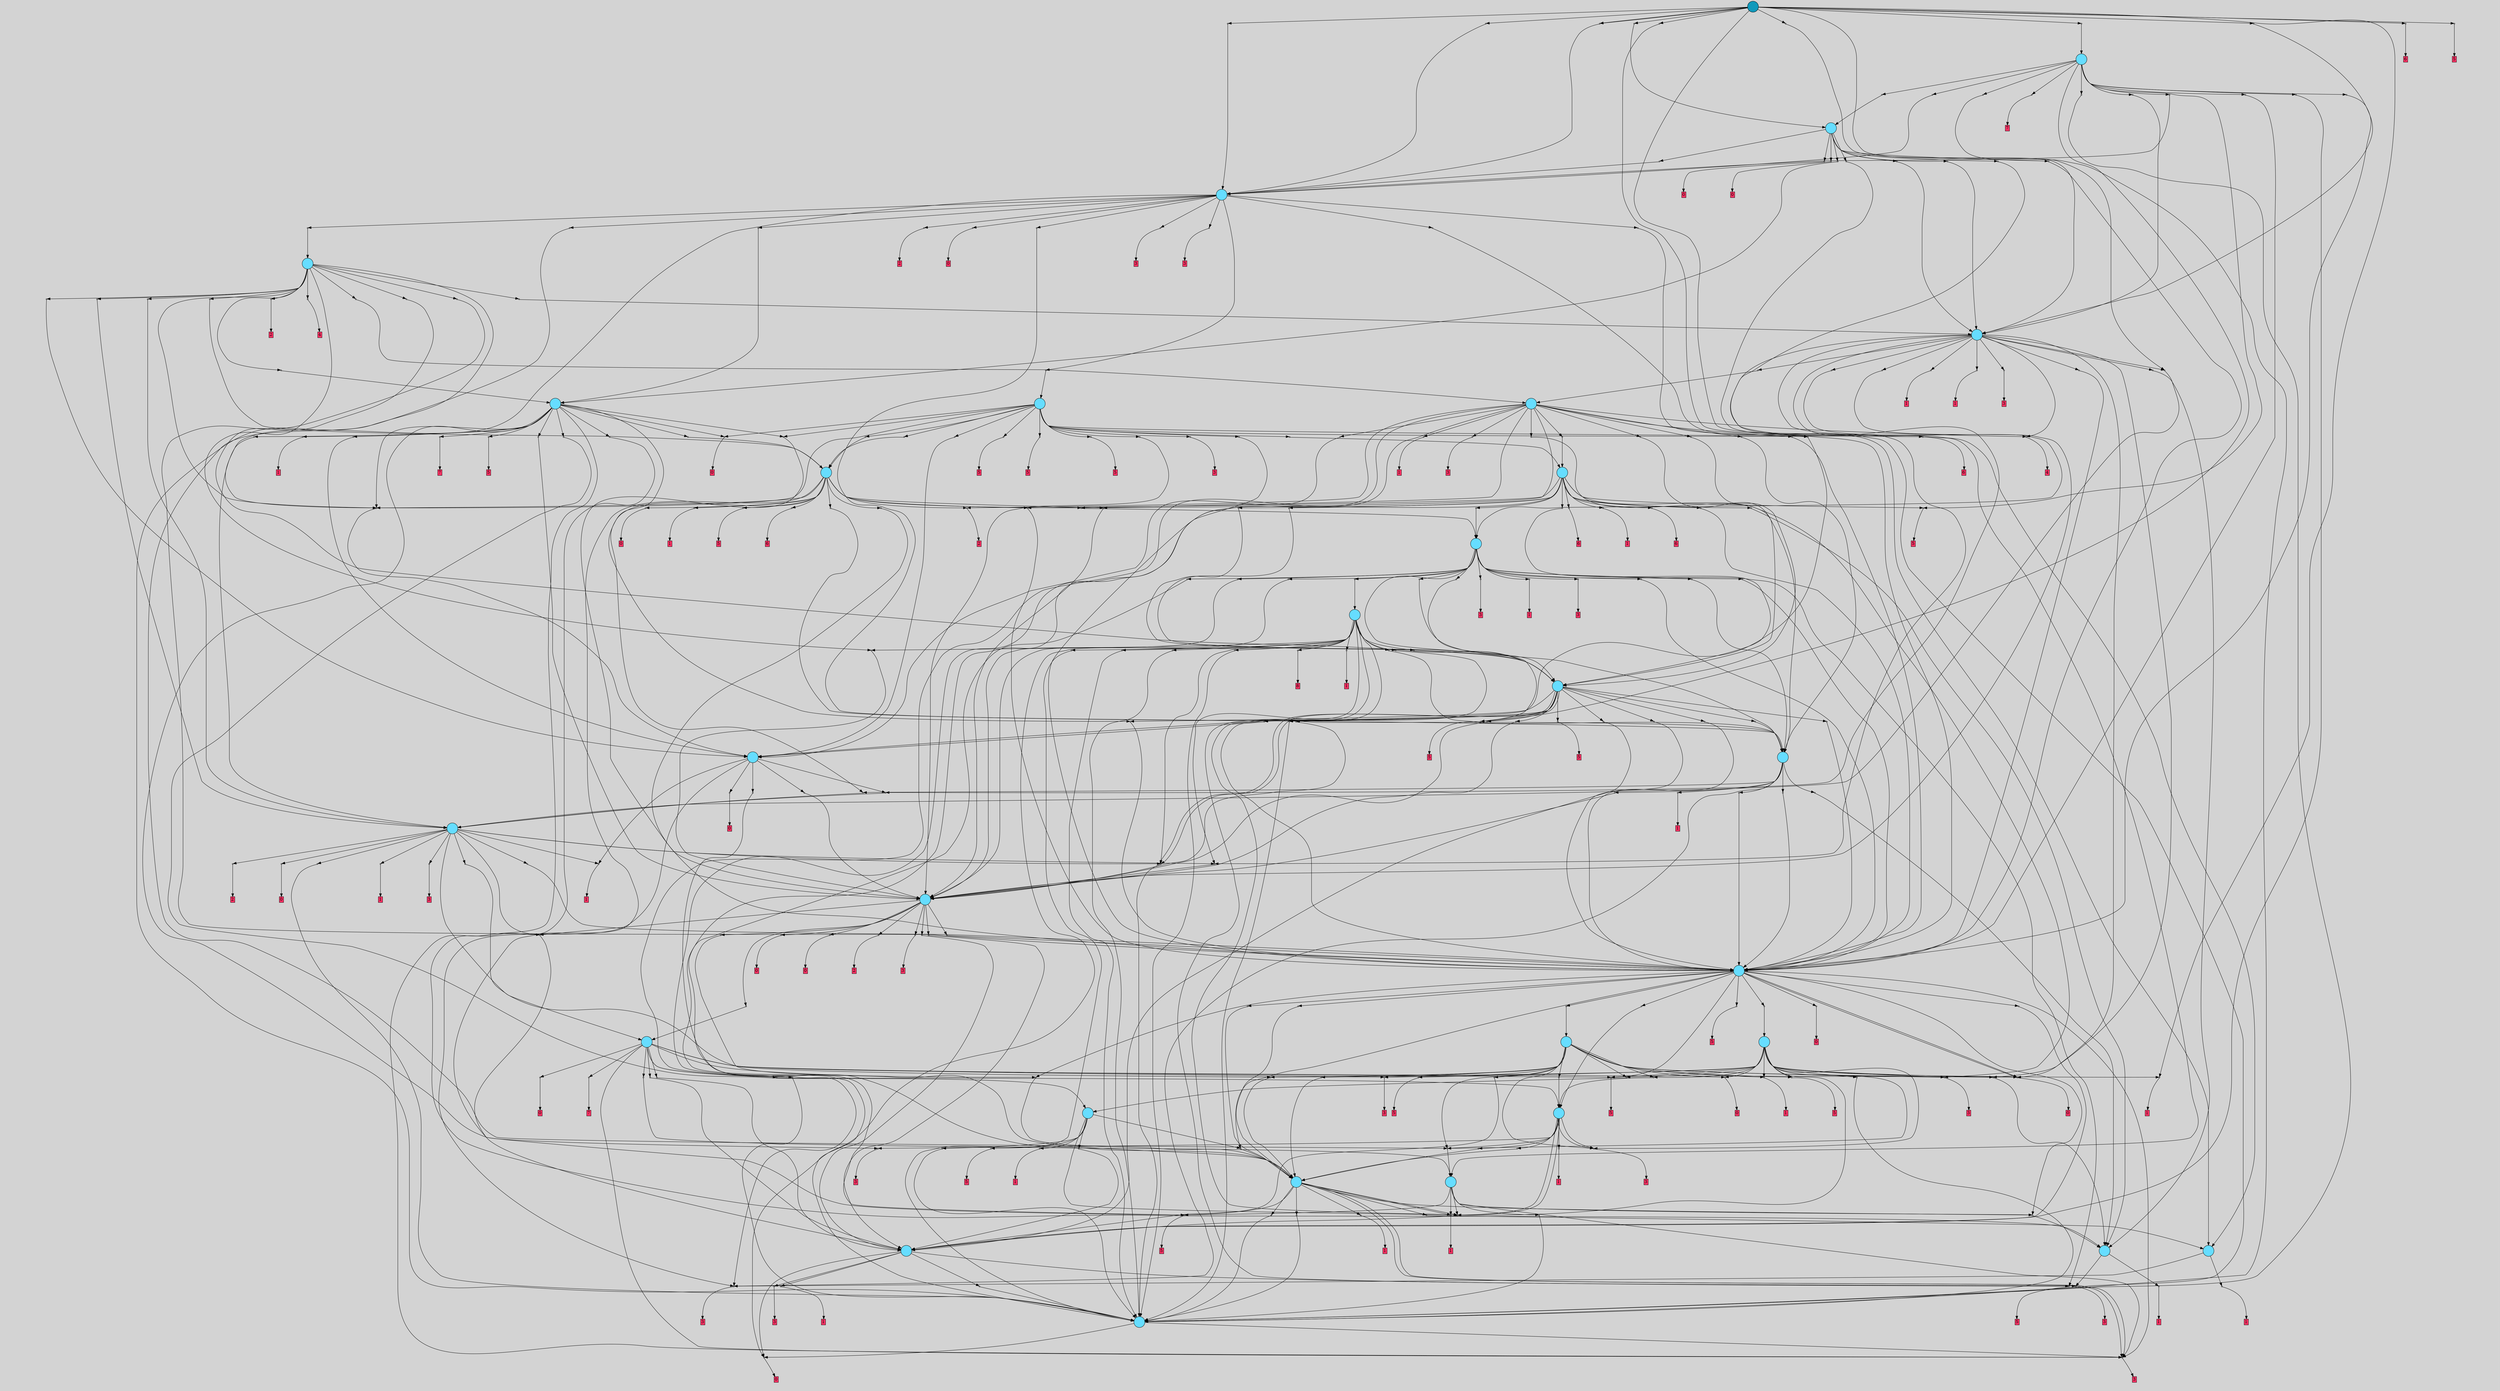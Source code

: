 // File exported with GEGELATI v1.3.1
// On the 2024-07-18 09:42:47
// With the MARL::MarlTPGGraphDotExporter
digraph{
	graph[pad = "0.212, 0.055" bgcolor = lightgray]
	node[shape=circle style = filled label = ""]
		T0 [fillcolor="#66ddff"]
		T1 [fillcolor="#66ddff"]
		T2 [fillcolor="#66ddff"]
		T3 [fillcolor="#66ddff"]
		T4 [fillcolor="#66ddff"]
		T5 [fillcolor="#66ddff"]
		T6 [fillcolor="#66ddff"]
		T7 [fillcolor="#66ddff"]
		T8 [fillcolor="#66ddff"]
		T9 [fillcolor="#66ddff"]
		T10 [fillcolor="#66ddff"]
		T11 [fillcolor="#66ddff"]
		T12 [fillcolor="#66ddff"]
		T13 [fillcolor="#66ddff"]
		T14 [fillcolor="#66ddff"]
		T15 [fillcolor="#66ddff"]
		T16 [fillcolor="#66ddff"]
		T26 [fillcolor="#66ddff"]
		T181 [fillcolor="#66ddff"]
		T312 [fillcolor="#66ddff"]
		T335 [fillcolor="#66ddff"]
		T339 [fillcolor="#66ddff"]
		T442 [fillcolor="#66ddff"]
		T479 [fillcolor="#66ddff"]
		T514 [fillcolor="#66ddff"]
		T516 [fillcolor="#66ddff"]
		T612 [fillcolor="#66ddff"]
		T881 [fillcolor="#66ddff"]
		T1150 [fillcolor="#66ddff"]
		T1245 [fillcolor="#1199bb"]
		P49415 [fillcolor="#cccccc" shape=point] //
		I49415 [shape=box style=invis label="5|5&3|7#4|3&#92;n8|6&2|2#4|2&#92;n8|5&3|6#2|4&#92;n7|0&2|7#2|0&#92;n"]
		P49415 -> I49415[style=invis]
		A17275 [fillcolor="#ff3366" shape=box margin=0.03 width=0 height=0 label="3"]
		T0 -> P49415 -> A17275
		P49416 [fillcolor="#cccccc" shape=point] //
		I49416 [shape=box style=invis label="8|5&1|6#2|1&#92;n2|2&3|7#1|2&#92;n5|5&1|7#3|0&#92;n"]
		P49416 -> I49416[style=invis]
		A17276 [fillcolor="#ff3366" shape=box margin=0.03 width=0 height=0 label="0"]
		T0 -> P49416 -> A17276
		P49417 [fillcolor="#cccccc" shape=point] //
		I49417 [shape=box style=invis label="5|5&0|6#0|6&#92;n8|7&4|2#4|5&#92;n"]
		P49417 -> I49417[style=invis]
		A17277 [fillcolor="#ff3366" shape=box margin=0.03 width=0 height=0 label="1"]
		T1 -> P49417 -> A17277
		P49418 [fillcolor="#cccccc" shape=point] //
		I49418 [shape=box style=invis label="0|1&0|2#1|3&#92;n7|0&2|7#3|2&#92;n1|6&2|0#3|3&#92;n8|4&1|0#2|7&#92;n3|6&1|4#2|4&#92;n0|7&4|0#1|1&#92;n6|5&0|0#0|5&#92;n6|7&1|5#4|2&#92;n4|4&3|2#0|0&#92;n6|3&2|5#2|6&#92;n"]
		P49418 -> I49418[style=invis]
		A17278 [fillcolor="#ff3366" shape=box margin=0.03 width=0 height=0 label="3"]
		T1 -> P49418 -> A17278
		P49419 [fillcolor="#cccccc" shape=point] //
		I49419 [shape=box style=invis label="3|1&3|5#0|6&#92;n0|5&4|7#4|0&#92;n6|7&4|4#2|5&#92;n"]
		P49419 -> I49419[style=invis]
		A17279 [fillcolor="#ff3366" shape=box margin=0.03 width=0 height=0 label="1"]
		T2 -> P49419 -> A17279
		P49420 [fillcolor="#cccccc" shape=point] //
		I49420 [shape=box style=invis label="3|0&2|7#2|5&#92;n3|5&1|2#0|2&#92;n1|0&2|1#0|2&#92;n"]
		P49420 -> I49420[style=invis]
		A17280 [fillcolor="#ff3366" shape=box margin=0.03 width=0 height=0 label="3"]
		T2 -> P49420 -> A17280
		P49421 [fillcolor="#cccccc" shape=point] //
		I49421 [shape=box style=invis label="0|2&4|3#2|4&#92;n7|7&1|6#3|6&#92;n8|2&1|5#3|4&#92;n2|0&2|2#4|5&#92;n1|5&2|7#0|7&#92;n1|1&4|4#4|0&#92;n1|5&3|0#0|6&#92;n1|1&1|7#3|2&#92;n"]
		P49421 -> I49421[style=invis]
		T3 -> P49421 -> T0
		P49422 [fillcolor="#cccccc" shape=point] //
		I49422 [shape=box style=invis label="8|7&4|5#4|5&#92;n7|2&2|0#2|4&#92;n"]
		P49422 -> I49422[style=invis]
		A17281 [fillcolor="#ff3366" shape=box margin=0.03 width=0 height=0 label="1"]
		T3 -> P49422 -> A17281
		P49423 [fillcolor="#cccccc" shape=point] //
		I49423 [shape=box style=invis label="3|7&0|4#3|6&#92;n4|0&2|2#4|6&#92;n6|5&4|6#3|7&#92;n8|5&0|5#2|4&#92;n4|1&4|7#0|1&#92;n4|7&0|5#4|5&#92;n8|3&4|5#0|5&#92;n7|3&1|3#4|4&#92;n0|5&3|7#2|1&#92;n"]
		P49423 -> I49423[style=invis]
		A17282 [fillcolor="#ff3366" shape=box margin=0.03 width=0 height=0 label="5"]
		T3 -> P49423 -> A17282
		T3 -> P49416
		P49424 [fillcolor="#cccccc" shape=point] //
		I49424 [shape=box style=invis label="1|5&0|7#2|1&#92;n5|5&3|7#4|3&#92;n8|6&2|2#4|2&#92;n7|0&2|7#2|0&#92;n"]
		P49424 -> I49424[style=invis]
		A17283 [fillcolor="#ff3366" shape=box margin=0.03 width=0 height=0 label="3"]
		T3 -> P49424 -> A17283
		P49425 [fillcolor="#cccccc" shape=point] //
		I49425 [shape=box style=invis label="7|7&1|6#3|6&#92;n8|2&1|5#3|4&#92;n1|5&2|7#0|7&#92;n2|0&2|2#2|5&#92;n1|1&4|4#4|0&#92;n1|5&3|0#0|6&#92;n1|5&0|0#0|2&#92;n1|1&1|7#3|2&#92;n"]
		P49425 -> I49425[style=invis]
		T4 -> P49425 -> T3
		P49426 [fillcolor="#cccccc" shape=point] //
		I49426 [shape=box style=invis label="7|0&1|3#4|5&#92;n4|5&4|1#3|6&#92;n"]
		P49426 -> I49426[style=invis]
		A17284 [fillcolor="#ff3366" shape=box margin=0.03 width=0 height=0 label="1"]
		T4 -> P49426 -> A17284
		T4 -> P49415
		P49427 [fillcolor="#cccccc" shape=point] //
		I49427 [shape=box style=invis label="0|2&4|3#2|4&#92;n7|7&1|6#3|6&#92;n2|0&2|2#4|5&#92;n8|2&1|5#3|4&#92;n1|5&3|0#0|6&#92;n1|1&0|4#4|6&#92;n1|1&1|7#3|2&#92;n1|5&0|1#2|4&#92;n"]
		P49427 -> I49427[style=invis]
		T4 -> P49427 -> T0
		P49428 [fillcolor="#cccccc" shape=point] //
		I49428 [shape=box style=invis label="1|6&3|3#3|5&#92;n0|1&3|0#4|6&#92;n8|1&0|7#4|3&#92;n4|3&0|2#0|6&#92;n5|3&4|5#3|6&#92;n0|1&2|3#4|5&#92;n5|5&1|5#4|7&#92;n2|1&4|6#4|0&#92;n1|0&2|7#0|3&#92;n5|7&0|4#1|7&#92;n"]
		P49428 -> I49428[style=invis]
		A17285 [fillcolor="#ff3366" shape=box margin=0.03 width=0 height=0 label="5"]
		T4 -> P49428 -> A17285
		P49429 [fillcolor="#cccccc" shape=point] //
		I49429 [shape=box style=invis label="1|6&2|5#0|4&#92;n1|0&4|7#1|2&#92;n5|0&3|3#1|1&#92;n"]
		P49429 -> I49429[style=invis]
		T4 -> P49429 -> T2
		T5 -> P49425
		T5 -> P49426
		T5 -> P49415
		P49430 [fillcolor="#cccccc" shape=point] //
		I49430 [shape=box style=invis label="1|1&0|1#2|4&#92;n7|7&1|6#3|6&#92;n2|0&2|2#4|5&#92;n8|2&1|5#3|4&#92;n1|5&3|0#0|6&#92;n1|1&1|7#3|2&#92;n0|2&4|3#2|4&#92;n"]
		P49430 -> I49430[style=invis]
		T5 -> P49430 -> T0
		P49431 [fillcolor="#cccccc" shape=point] //
		I49431 [shape=box style=invis label="7|0&2|2#3|5&#92;n5|2&1|3#0|0&#92;n3|5&0|4#0|4&#92;n0|5&4|2#1|5&#92;n"]
		P49431 -> I49431[style=invis]
		A17286 [fillcolor="#ff3366" shape=box margin=0.03 width=0 height=0 label="1"]
		T5 -> P49431 -> A17286
		T5 -> P49415
		P49432 [fillcolor="#cccccc" shape=point] //
		I49432 [shape=box style=invis label="0|2&4|3#2|4&#92;n8|2&1|5#3|4&#92;n5|1&4|4#3|2&#92;n2|0&2|2#4|5&#92;n3|5&2|7#0|7&#92;n1|5&3|0#0|6&#92;n1|1&4|4#4|0&#92;n1|1&1|7#3|2&#92;n"]
		P49432 -> I49432[style=invis]
		T5 -> P49432 -> T0
		T5 -> P49428
		P49433 [fillcolor="#cccccc" shape=point] //
		I49433 [shape=box style=invis label="3|7&0|2#1|0&#92;n4|5&0|1#0|6&#92;n7|0&3|0#4|2&#92;n5|5&4|5#4|7&#92;n1|5&4|7#0|5&#92;n2|5&2|5#4|0&#92;n"]
		P49433 -> I49433[style=invis]
		T5 -> P49433 -> T1
		T5 -> P49429
		P49434 [fillcolor="#cccccc" shape=point] //
		I49434 [shape=box style=invis label="3|7&0|4#3|6&#92;n4|0&2|2#4|6&#92;n6|5&4|6#3|7&#92;n8|5&0|5#2|4&#92;n4|1&4|7#0|1&#92;n4|7&0|5#4|5&#92;n8|3&4|5#0|5&#92;n0|4&3|7#2|1&#92;n7|3&1|3#4|4&#92;n"]
		P49434 -> I49434[style=invis]
		A17287 [fillcolor="#ff3366" shape=box margin=0.03 width=0 height=0 label="5"]
		T6 -> P49434 -> A17287
		T6 -> P49425
		P49435 [fillcolor="#cccccc" shape=point] //
		I49435 [shape=box style=invis label="1|1&0|4#4|6&#92;n2|6&3|1#2|4&#92;n4|2&1|7#1|5&#92;n1|7&1|7#3|2&#92;n6|3&1|2#4|1&#92;n8|6&1|5#3|4&#92;n3|6&4|6#4|6&#92;n7|0&1|3#3|6&#92;n"]
		P49435 -> I49435[style=invis]
		T6 -> P49435 -> T5
		P49436 [fillcolor="#cccccc" shape=point] //
		I49436 [shape=box style=invis label="0|2&4|3#2|4&#92;n7|7&1|6#3|6&#92;n8|2&1|4#3|4&#92;n2|0&2|2#4|5&#92;n1|1&1|7#3|2&#92;n1|1&4|4#4|0&#92;n1|5&3|0#0|6&#92;n3|2&4|7#4|0&#92;n1|5&2|7#0|7&#92;n"]
		P49436 -> I49436[style=invis]
		T6 -> P49436 -> T0
		P49437 [fillcolor="#cccccc" shape=point] //
		I49437 [shape=box style=invis label="5|0&1|1#2|4&#92;n5|0&2|3#0|7&#92;n1|7&2|4#2|7&#92;n2|3&0|3#1|2&#92;n1|1&0|5#3|4&#92;n0|6&4|0#2|0&#92;n"]
		P49437 -> I49437[style=invis]
		A17288 [fillcolor="#ff3366" shape=box margin=0.03 width=0 height=0 label="1"]
		T6 -> P49437 -> A17288
		P49438 [fillcolor="#cccccc" shape=point] //
		I49438 [shape=box style=invis label="1|1&4|4#4|0&#92;n8|2&1|5#3|4&#92;n1|5&2|7#0|7&#92;n0|3&2|7#4|6&#92;n2|0&2|2#2|5&#92;n7|7&1|6#3|6&#92;n1|5&0|0#0|2&#92;n1|1&1|7#3|2&#92;n"]
		P49438 -> I49438[style=invis]
		T6 -> P49438 -> T3
		P49439 [fillcolor="#cccccc" shape=point] //
		I49439 [shape=box style=invis label="7|0&2|7#2|0&#92;n8|6&2|2#4|2&#92;n8|5&3|6#4|4&#92;n5|5&3|7#4|3&#92;n"]
		P49439 -> I49439[style=invis]
		A17289 [fillcolor="#ff3366" shape=box margin=0.03 width=0 height=0 label="3"]
		T7 -> P49439 -> A17289
		P49440 [fillcolor="#cccccc" shape=point] //
		I49440 [shape=box style=invis label="6|4&4|5#3|7&#92;n3|1&1|7#2|4&#92;n7|5&1|2#3|2&#92;n5|7&3|6#1|6&#92;n7|0&0|2#2|1&#92;n8|5&4|2#3|2&#92;n5|4&4|2#4|6&#92;n"]
		P49440 -> I49440[style=invis]
		A17290 [fillcolor="#ff3366" shape=box margin=0.03 width=0 height=0 label="3"]
		T7 -> P49440 -> A17290
		P49441 [fillcolor="#cccccc" shape=point] //
		I49441 [shape=box style=invis label="8|2&1|5#3|4&#92;n2|0&2|2#4|5&#92;n1|1&0|4#4|6&#92;n8|1&3|5#1|2&#92;n1|7&1|7#3|2&#92;n1|5&0|1#2|2&#92;n4|2&1|7#1|2&#92;n7|0&1|3#3|6&#92;n"]
		P49441 -> I49441[style=invis]
		T7 -> P49441 -> T5
		T7 -> P49425
		P49442 [fillcolor="#cccccc" shape=point] //
		I49442 [shape=box style=invis label="3|1&4|5#0|6&#92;n8|1&3|5#1|2&#92;n2|0&2|0#4|5&#92;n8|2&1|5#3|4&#92;n8|2&3|0#1|4&#92;n2|1&0|4#4|6&#92;n1|7&1|7#3|5&#92;n1|5&0|3#2|2&#92;n"]
		P49442 -> I49442[style=invis]
		T7 -> P49442 -> T5
		T7 -> P49425
		T7 -> P49439
		P49443 [fillcolor="#cccccc" shape=point] //
		I49443 [shape=box style=invis label="5|0&1|1#2|4&#92;n0|0&2|3#0|7&#92;n4|0&4|4#1|3&#92;n2|0&2|7#3|4&#92;n2|3&0|3#1|2&#92;n1|7&2|4#2|7&#92;n1|4&3|4#0|0&#92;n1|1&0|5#3|4&#92;n0|6&4|0#2|0&#92;n"]
		P49443 -> I49443[style=invis]
		A17291 [fillcolor="#ff3366" shape=box margin=0.03 width=0 height=0 label="1"]
		T7 -> P49443 -> A17291
		P49444 [fillcolor="#cccccc" shape=point] //
		I49444 [shape=box style=invis label="3|6&4|7#4|5&#92;n2|0&1|4#4|2&#92;n8|2&1|5#3|4&#92;n2|0&2|2#4|5&#92;n1|5&0|1#2|4&#92;n1|1&0|7#0|6&#92;n5|0&3|1#1|1&#92;n"]
		P49444 -> I49444[style=invis]
		T7 -> P49444 -> T4
		P49445 [fillcolor="#cccccc" shape=point] //
		I49445 [shape=box style=invis label="2|4&4|2#4|5&#92;n0|7&0|3#2|3&#92;n7|0&3|0#4|6&#92;n7|3&2|3#2|2&#92;n1|7&0|0#0|3&#92;n5|4&1|2#3|1&#92;n1|1&1|7#3|7&#92;n5|1&3|5#3|5&#92;n1|1&0|5#4|6&#92;n"]
		P49445 -> I49445[style=invis]
		T8 -> P49445 -> T0
		P49446 [fillcolor="#cccccc" shape=point] //
		I49446 [shape=box style=invis label="0|7&0|4#3|2&#92;n6|5&4|1#3|7&#92;n8|5&0|5#2|4&#92;n0|4&3|7#2|1&#92;n7|3&1|3#4|4&#92;n2|0&1|6#1|3&#92;n"]
		P49446 -> I49446[style=invis]
		T8 -> P49446 -> T7
		P49447 [fillcolor="#cccccc" shape=point] //
		I49447 [shape=box style=invis label="0|4&1|2#4|4&#92;n2|0&1|7#3|0&#92;n8|2&1|6#2|6&#92;n3|3&3|1#0|2&#92;n"]
		P49447 -> I49447[style=invis]
		A17292 [fillcolor="#ff3366" shape=box margin=0.03 width=0 height=0 label="0"]
		T8 -> P49447 -> A17292
		P49448 [fillcolor="#cccccc" shape=point] //
		I49448 [shape=box style=invis label="0|7&4|4#1|0&#92;n1|1&1|0#3|1&#92;n7|0&0|2#2|1&#92;n8|5&4|7#3|2&#92;n5|4&4|2#4|6&#92;n"]
		P49448 -> I49448[style=invis]
		A17293 [fillcolor="#ff3366" shape=box margin=0.03 width=0 height=0 label="3"]
		T8 -> P49448 -> A17293
		P49449 [fillcolor="#cccccc" shape=point] //
		I49449 [shape=box style=invis label="5|0&1|1#2|4&#92;n0|0&2|3#0|7&#92;n2|0&2|7#3|4&#92;n2|3&0|3#1|2&#92;n1|7&2|4#2|7&#92;n1|4&3|6#0|0&#92;n1|1&0|5#3|4&#92;n0|6&4|0#2|0&#92;n"]
		P49449 -> I49449[style=invis]
		A17294 [fillcolor="#ff3366" shape=box margin=0.03 width=0 height=0 label="1"]
		T8 -> P49449 -> A17294
		P49450 [fillcolor="#cccccc" shape=point] //
		I49450 [shape=box style=invis label="1|0&4|7#1|2&#92;n4|1&3|1#3|0&#92;n5|0&0|3#1|1&#92;n4|2&4|3#0|3&#92;n"]
		P49450 -> I49450[style=invis]
		T8 -> P49450 -> T2
		P49451 [fillcolor="#cccccc" shape=point] //
		I49451 [shape=box style=invis label="8|2&1|4#3|0&#92;n0|4&0|1#0|1&#92;n7|5&4|2#4|5&#92;n6|0&4|1#4|7&#92;n"]
		P49451 -> I49451[style=invis]
		A17295 [fillcolor="#ff3366" shape=box margin=0.03 width=0 height=0 label="1"]
		T8 -> P49451 -> A17295
		P49452 [fillcolor="#cccccc" shape=point] //
		I49452 [shape=box style=invis label="2|6&3|5#2|4&#92;n7|0&1|3#3|6&#92;n1|0&0|4#4|6&#92;n4|2&1|4#3|1&#92;n3|4&3|2#1|6&#92;n6|6&4|4#3|1&#92;n4|5&0|0#3|5&#92;n1|7&1|7#3|2&#92;n7|6&1|5#0|4&#92;n3|6&4|5#4|6&#92;n"]
		P49452 -> I49452[style=invis]
		T8 -> P49452 -> T5
		T8 -> P49444
		P49453 [fillcolor="#cccccc" shape=point] //
		I49453 [shape=box style=invis label="3|5&3|7#4|5&#92;n8|1&0|7#4|3&#92;n2|3&4|3#4|0&#92;n8|7&1|6#4|2&#92;n0|1&3|0#4|6&#92;n5|0&4|5#0|6&#92;n4|3&0|2#0|3&#92;n3|6&1|0#3|3&#92;n"]
		P49453 -> I49453[style=invis]
		A17296 [fillcolor="#ff3366" shape=box margin=0.03 width=0 height=0 label="5"]
		T8 -> P49453 -> A17296
		P49454 [fillcolor="#cccccc" shape=point] //
		I49454 [shape=box style=invis label="3|7&0|4#3|6&#92;n4|0&2|2#4|6&#92;n6|5&4|6#3|7&#92;n8|5&0|5#2|4&#92;n0|4&3|7#2|1&#92;n4|1&4|7#0|1&#92;n4|7&0|5#4|5&#92;n8|3&4|5#0|5&#92;n7|2&3|3#0|5&#92;n7|3&0|3#4|4&#92;n"]
		P49454 -> I49454[style=invis]
		A17297 [fillcolor="#ff3366" shape=box margin=0.03 width=0 height=0 label="5"]
		T8 -> P49454 -> A17297
		T8 -> P49439
		P49455 [fillcolor="#cccccc" shape=point] //
		I49455 [shape=box style=invis label="7|0&3|1#3|2&#92;n7|6&4|3#1|5&#92;n2|4&4|2#4|6&#92;n7|3&0|3#2|5&#92;n1|5&4|0#0|6&#92;n"]
		P49455 -> I49455[style=invis]
		T8 -> P49455 -> T6
		T8 -> P49425
		P49456 [fillcolor="#cccccc" shape=point] //
		I49456 [shape=box style=invis label="8|2&3|1#0|6&#92;n0|0&0|4#2|6&#92;n"]
		P49456 -> I49456[style=invis]
		A17298 [fillcolor="#ff3366" shape=box margin=0.03 width=0 height=0 label="3"]
		T8 -> P49456 -> A17298
		P49457 [fillcolor="#cccccc" shape=point] //
		I49457 [shape=box style=invis label="5|1&4|7#0|4&#92;n0|7&0|4#3|2&#92;n8|5&0|5#2|4&#92;n0|7&3|7#2|1&#92;n2|0&1|6#1|3&#92;n7|3&1|3#4|4&#92;n"]
		P49457 -> I49457[style=invis]
		T9 -> P49457 -> T7
		T9 -> P49447
		T9 -> P49448
		T9 -> P49449
		T9 -> P49450
		T9 -> P49452
		T9 -> P49444
		T9 -> P49453
		P49458 [fillcolor="#cccccc" shape=point] //
		I49458 [shape=box style=invis label="3|7&0|4#3|6&#92;n4|0&2|2#4|6&#92;n7|3&0|3#4|4&#92;n8|5&0|5#2|4&#92;n0|4&3|7#2|1&#92;n4|1&4|0#0|1&#92;n8|3&4|5#0|5&#92;n6|7&4|2#0|3&#92;n7|2&3|3#0|5&#92;n6|5&4|6#3|7&#92;n"]
		P49458 -> I49458[style=invis]
		A17299 [fillcolor="#ff3366" shape=box margin=0.03 width=0 height=0 label="5"]
		T9 -> P49458 -> A17299
		T9 -> P49439
		T9 -> P49455
		P49459 [fillcolor="#cccccc" shape=point] //
		I49459 [shape=box style=invis label="1|5&2|7#0|7&#92;n7|7&4|6#3|6&#92;n2|5&2|2#2|5&#92;n3|5&1|2#4|0&#92;n8|2&1|5#3|4&#92;n1|1&4|3#4|0&#92;n7|0&1|4#1|5&#92;n4|5&3|0#3|6&#92;n"]
		P49459 -> I49459[style=invis]
		T9 -> P49459 -> T3
		T9 -> P49456
		T9 -> P49446
		P49460 [fillcolor="#cccccc" shape=point] //
		I49460 [shape=box style=invis label="4|1&1|7#3|7&#92;n7|1&1|3#2|6&#92;n3|6&0|1#0|3&#92;n5|5&2|7#4|1&#92;n5|3&2|0#1|7&#92;n1|0&2|0#2|6&#92;n4|7&1|4#2|6&#92;n"]
		P49460 -> I49460[style=invis]
		T9 -> P49460 -> T5
		P49461 [fillcolor="#cccccc" shape=point] //
		I49461 [shape=box style=invis label="2|4&4|2#4|5&#92;n7|3&2|3#2|2&#92;n7|0&3|0#4|6&#92;n0|7&0|3#2|3&#92;n1|7&0|0#0|3&#92;n5|4&1|2#3|1&#92;n1|4&1|7#3|7&#92;n5|1&3|5#3|5&#92;n1|1&0|5#4|6&#92;n"]
		P49461 -> I49461[style=invis]
		T10 -> P49461 -> T0
		P49462 [fillcolor="#cccccc" shape=point] //
		I49462 [shape=box style=invis label="0|4&1|2#4|4&#92;n3|3&3|1#1|2&#92;n2|0&1|7#3|0&#92;n8|2&1|6#2|7&#92;n6|7&0|3#0|3&#92;n"]
		P49462 -> I49462[style=invis]
		A17300 [fillcolor="#ff3366" shape=box margin=0.03 width=0 height=0 label="0"]
		T10 -> P49462 -> A17300
		P49463 [fillcolor="#cccccc" shape=point] //
		I49463 [shape=box style=invis label="8|0&2|0#3|4&#92;n3|1&2|3#1|4&#92;n"]
		P49463 -> I49463[style=invis]
		T10 -> P49463 -> T5
		P49464 [fillcolor="#cccccc" shape=point] //
		I49464 [shape=box style=invis label="7|4&1|6#0|4&#92;n5|7&0|0#2|5&#92;n6|0&2|6#0|3&#92;n8|2&0|3#2|5&#92;n3|4&1|5#1|0&#92;n0|5&3|6#3|4&#92;n"]
		P49464 -> I49464[style=invis]
		A17301 [fillcolor="#ff3366" shape=box margin=0.03 width=0 height=0 label="7"]
		T10 -> P49464 -> A17301
		P49465 [fillcolor="#cccccc" shape=point] //
		I49465 [shape=box style=invis label="6|5&4|1#3|7&#92;n7|3&1|3#4|4&#92;n0|4&3|7#2|1&#92;n6|2&4|0#0|2&#92;n8|5&0|5#2|4&#92;n5|4&2|1#1|0&#92;n2|0&3|6#1|3&#92;n"]
		P49465 -> I49465[style=invis]
		T10 -> P49465 -> T7
		P49466 [fillcolor="#cccccc" shape=point] //
		I49466 [shape=box style=invis label="3|6&4|7#4|5&#92;n8|5&0|2#2|4&#92;n8|2&2|5#3|4&#92;n2|0&2|2#4|5&#92;n4|1&2|7#0|1&#92;n1|1&0|7#0|6&#92;n2|0&1|4#4|2&#92;n5|0&3|1#1|3&#92;n"]
		P49466 -> I49466[style=invis]
		T10 -> P49466 -> T4
		T10 -> P49415
		P49467 [fillcolor="#cccccc" shape=point] //
		I49467 [shape=box style=invis label="0|4&1|5#4|4&#92;n3|3&3|1#1|2&#92;n2|0&2|7#3|0&#92;n8|2&1|6#2|7&#92;n6|7&0|3#0|3&#92;n"]
		P49467 -> I49467[style=invis]
		A17302 [fillcolor="#ff3366" shape=box margin=0.03 width=0 height=0 label="0"]
		T10 -> P49467 -> A17302
		T10 -> P49454
		P49468 [fillcolor="#cccccc" shape=point] //
		I49468 [shape=box style=invis label="7|4&4|5#2|3&#92;n5|5&0|0#2|4&#92;n2|0&2|2#3|7&#92;n5|7&3|0#0|0&#92;n5|2&1|3#2|3&#92;n5|7&0|1#4|7&#92;n3|2&2|1#4|7&#92;n8|3&0|3#2|0&#92;n5|7&1|7#0|5&#92;n5|2&0|7#3|0&#92;n"]
		P49468 -> I49468[style=invis]
		T10 -> P49468 -> T3
		P49469 [fillcolor="#cccccc" shape=point] //
		I49469 [shape=box style=invis label="8|2&1|5#3|4&#92;n7|7&1|6#3|6&#92;n1|5&2|7#0|7&#92;n2|0&2|2#1|5&#92;n1|5&3|0#0|6&#92;n6|7&4|1#1|1&#92;n1|5&0|0#0|2&#92;n1|1&1|7#3|2&#92;n"]
		P49469 -> I49469[style=invis]
		T10 -> P49469 -> T3
		T10 -> P49448
		P49470 [fillcolor="#cccccc" shape=point] //
		I49470 [shape=box style=invis label="0|0&3|1#4|3&#92;n4|6&4|3#4|7&#92;n7|3&0|4#4|6&#92;n0|1&3|7#4|5&#92;n2|7&1|0#3|0&#92;n2|1&2|1#4|6&#92;n"]
		P49470 -> I49470[style=invis]
		T11 -> P49470 -> T9
		P49471 [fillcolor="#cccccc" shape=point] //
		I49471 [shape=box style=invis label="7|3&3|0#1|7&#92;n7|0&1|6#1|6&#92;n3|3&2|3#1|4&#92;n"]
		P49471 -> I49471[style=invis]
		T11 -> P49471 -> T5
		P49472 [fillcolor="#cccccc" shape=point] //
		I49472 [shape=box style=invis label="7|0&4|3#2|6&#92;n6|5&2|7#0|7&#92;n8|2&1|5#1|4&#92;n4|1&1|0#2|0&#92;n1|5&3|0#3|6&#92;n1|1&1|7#3|2&#92;n"]
		P49472 -> I49472[style=invis]
		T11 -> P49472 -> T3
		P49473 [fillcolor="#cccccc" shape=point] //
		I49473 [shape=box style=invis label="4|6&1|1#0|2&#92;n3|7&0|4#3|7&#92;n0|4&3|7#2|1&#92;n7|3&0|3#4|4&#92;n8|5&0|5#2|4&#92;n4|0&2|2#4|6&#92;n8|3&4|5#0|5&#92;n6|7&4|2#0|3&#92;n7|2&3|3#0|5&#92;n6|5&4|6#3|7&#92;n"]
		P49473 -> I49473[style=invis]
		A17303 [fillcolor="#ff3366" shape=box margin=0.03 width=0 height=0 label="5"]
		T11 -> P49473 -> A17303
		P49474 [fillcolor="#cccccc" shape=point] //
		I49474 [shape=box style=invis label="0|4&3|7#2|1&#92;n6|5&4|1#3|7&#92;n8|5&0|5#2|4&#92;n0|7&0|4#3|2&#92;n2|0&1|6#3|3&#92;n"]
		P49474 -> I49474[style=invis]
		T11 -> P49474 -> T7
		T11 -> P49415
		P49475 [fillcolor="#cccccc" shape=point] //
		I49475 [shape=box style=invis label="1|7&1|7#3|5&#92;n8|1&3|5#1|2&#92;n2|0&2|0#4|5&#92;n8|2&1|5#3|4&#92;n8|2&3|0#1|4&#92;n2|1&0|4#4|6&#92;n3|1&4|5#0|5&#92;n1|5&0|3#2|2&#92;n"]
		P49475 -> I49475[style=invis]
		T11 -> P49475 -> T5
		P49476 [fillcolor="#cccccc" shape=point] //
		I49476 [shape=box style=invis label="7|0&1|1#2|5&#92;n"]
		P49476 -> I49476[style=invis]
		T11 -> P49476 -> T8
		T11 -> P49435
		T11 -> P49467
		T11 -> P49429
		T11 -> P49463
		T11 -> P49454
		T11 -> P49467
		P49477 [fillcolor="#cccccc" shape=point] //
		I49477 [shape=box style=invis label="7|4&3|3#2|6&#92;n4|0&0|4#1|1&#92;n"]
		P49477 -> I49477[style=invis]
		A17304 [fillcolor="#ff3366" shape=box margin=0.03 width=0 height=0 label="0"]
		T11 -> P49477 -> A17304
		P49478 [fillcolor="#cccccc" shape=point] //
		I49478 [shape=box style=invis label="0|4&1|5#4|4&#92;n2|0&2|7#3|3&#92;n3|3&3|1#1|2&#92;n8|2&1|6#2|7&#92;n6|7&0|3#0|3&#92;n"]
		P49478 -> I49478[style=invis]
		A17305 [fillcolor="#ff3366" shape=box margin=0.03 width=0 height=0 label="0"]
		T12 -> P49478 -> A17305
		P49479 [fillcolor="#cccccc" shape=point] //
		I49479 [shape=box style=invis label="3|1&1|7#3|2&#92;n0|0&4|4#4|2&#92;n5|6&0|4#2|1&#92;n1|1&4|4#4|3&#92;n4|3&0|2#4|4&#92;n1|5&3|0#0|2&#92;n2|0&0|2#1|7&#92;n8|0&2|2#2|6&#92;n"]
		P49479 -> I49479[style=invis]
		T12 -> P49479 -> T3
		P49480 [fillcolor="#cccccc" shape=point] //
		I49480 [shape=box style=invis label="3|2&4|5#1|5&#92;n8|2&1|5#0|4&#92;n4|0&1|2#0|1&#92;n1|7&0|7#3|6&#92;n5|0&3|2#4|0&#92;n2|0&1|6#2|7&#92;n7|6&4|4#0|3&#92;n5|5&4|3#2|1&#92;n2|0&0|2#4|5&#92;n"]
		P49480 -> I49480[style=invis]
		T12 -> P49480 -> T11
		P49481 [fillcolor="#cccccc" shape=point] //
		I49481 [shape=box style=invis label="1|7&3|2#0|0&#92;n8|0&3|5#2|7&#92;n8|6&1|1#0|2&#92;n3|3&3|1#2|5&#92;n6|7&2|3#4|1&#92;n"]
		P49481 -> I49481[style=invis]
		A17306 [fillcolor="#ff3366" shape=box margin=0.03 width=0 height=0 label="2"]
		T12 -> P49481 -> A17306
		P49482 [fillcolor="#cccccc" shape=point] //
		I49482 [shape=box style=invis label="8|3&0|4#3|4&#92;n7|5&3|6#2|4&#92;n5|3&3|6#4|4&#92;n3|0&4|0#1|3&#92;n5|5&3|7#4|3&#92;n"]
		P49482 -> I49482[style=invis]
		A17307 [fillcolor="#ff3366" shape=box margin=0.03 width=0 height=0 label="3"]
		T12 -> P49482 -> A17307
		P49483 [fillcolor="#cccccc" shape=point] //
		I49483 [shape=box style=invis label="7|4&4|5#2|3&#92;n5|5&0|0#2|4&#92;n2|0&2|2#3|7&#92;n5|7&3|0#0|0&#92;n5|2&1|3#2|3&#92;n5|2&0|7#3|0&#92;n3|2&2|1#4|0&#92;n8|3&0|3#2|0&#92;n5|7&1|7#0|5&#92;n5|7&0|1#4|7&#92;n"]
		P49483 -> I49483[style=invis]
		T12 -> P49483 -> T3
		P49484 [fillcolor="#cccccc" shape=point] //
		I49484 [shape=box style=invis label="2|3&2|4#4|0&#92;n2|0&3|2#2|5&#92;n7|7&1|6#3|6&#92;n1|3&2|0#0|0&#92;n8|2&1|5#4|4&#92;n0|3&3|4#4|6&#92;n1|1&1|7#3|2&#92;n7|3&4|5#2|0&#92;n1|5&2|7#0|7&#92;n"]
		P49484 -> I49484[style=invis]
		T12 -> P49484 -> T3
		P49485 [fillcolor="#cccccc" shape=point] //
		I49485 [shape=box style=invis label="1|1&0|4#4|6&#92;n2|6&3|1#2|4&#92;n8|6&1|5#3|4&#92;n1|7&1|7#3|2&#92;n5|3&1|2#4|1&#92;n4|2&1|7#1|5&#92;n7|0&1|3#3|6&#92;n"]
		P49485 -> I49485[style=invis]
		T12 -> P49485 -> T5
		P49486 [fillcolor="#cccccc" shape=point] //
		I49486 [shape=box style=invis label="8|5&4|5#2|4&#92;n1|1&2|7#0|6&#92;n7|2&1|3#4|4&#92;n5|0&0|1#4|1&#92;n6|3&4|5#0|0&#92;n7|4&1|5#4|2&#92;n8|0&1|7#4|3&#92;n4|2&4|1#1|5&#92;n"]
		P49486 -> I49486[style=invis]
		T12 -> P49486 -> T10
		P49487 [fillcolor="#cccccc" shape=point] //
		I49487 [shape=box style=invis label="0|4&3|5#4|4&#92;n6|7&0|3#0|3&#92;n3|3&3|1#1|2&#92;n2|0&4|7#3|0&#92;n"]
		P49487 -> I49487[style=invis]
		A17308 [fillcolor="#ff3366" shape=box margin=0.03 width=0 height=0 label="0"]
		T12 -> P49487 -> A17308
		P49488 [fillcolor="#cccccc" shape=point] //
		I49488 [shape=box style=invis label="1|4&1|0#3|7&#92;n0|0&2|1#1|1&#92;n1|1&0|2#4|0&#92;n5|7&1|2#3|7&#92;n5|6&2|1#4|3&#92;n0|6&0|6#1|0&#92;n4|7&3|5#4|0&#92;n1|7&0|0#0|3&#92;n6|3&2|3#2|7&#92;n2|1&1|1#0|7&#92;n"]
		P49488 -> I49488[style=invis]
		T13 -> P49488 -> T0
		P49489 [fillcolor="#cccccc" shape=point] //
		I49489 [shape=box style=invis label="2|4&1|5#4|2&#92;n8|0&0|1#4|1&#92;n7|5&2|7#1|4&#92;n8|5&4|5#2|4&#92;n1|1&2|7#3|6&#92;n0|2&4|1#4|5&#92;n6|0&3|4#3|6&#92;n0|7&2|4#2|6&#92;n3|1&0|5#2|1&#92;n"]
		P49489 -> I49489[style=invis]
		T13 -> P49489 -> T12
		P49490 [fillcolor="#cccccc" shape=point] //
		I49490 [shape=box style=invis label="4|4&1|2#3|6&#92;n1|4&3|6#0|7&#92;n5|5&2|6#1|3&#92;n2|0&2|1#3|4&#92;n0|6&4|0#2|0&#92;n0|1&3|1#2|4&#92;n"]
		P49490 -> I49490[style=invis]
		A17309 [fillcolor="#ff3366" shape=box margin=0.03 width=0 height=0 label="3"]
		T13 -> P49490 -> A17309
		P49491 [fillcolor="#cccccc" shape=point] //
		I49491 [shape=box style=invis label="5|0&1|1#2|4&#92;n0|0&2|3#0|7&#92;n2|0&2|7#3|4&#92;n2|3&0|3#1|2&#92;n1|7&2|4#2|7&#92;n1|1&0|5#3|4&#92;n1|4&3|6#0|0&#92;n0|6&4|0#2|4&#92;n8|0&2|1#2|7&#92;n"]
		P49491 -> I49491[style=invis]
		A17310 [fillcolor="#ff3366" shape=box margin=0.03 width=0 height=0 label="1"]
		T13 -> P49491 -> A17310
		P49492 [fillcolor="#cccccc" shape=point] //
		I49492 [shape=box style=invis label="7|7&3|5#0|2&#92;n8|0&1|7#4|3&#92;n1|1&2|7#3|6&#92;n6|3&1|3#2|3&#92;n8|5&4|3#2|4&#92;n2|5&0|4#3|5&#92;n7|2&1|3#4|4&#92;n8|0&0|1#4|1&#92;n4|5&2|0#3|4&#92;n"]
		P49492 -> I49492[style=invis]
		T13 -> P49492 -> T10
		P49493 [fillcolor="#cccccc" shape=point] //
		I49493 [shape=box style=invis label="8|0&3|5#2|7&#92;n1|1&0|1#0|4&#92;n1|7&3|2#0|0&#92;n3|3&3|1#2|5&#92;n"]
		P49493 -> I49493[style=invis]
		A17311 [fillcolor="#ff3366" shape=box margin=0.03 width=0 height=0 label="2"]
		T13 -> P49493 -> A17311
		P49494 [fillcolor="#cccccc" shape=point] //
		I49494 [shape=box style=invis label="0|4&1|0#4|4&#92;n8|2&1|6#2|6&#92;n3|4&3|1#0|2&#92;n2|0&1|7#3|0&#92;n"]
		P49494 -> I49494[style=invis]
		A17312 [fillcolor="#ff3366" shape=box margin=0.03 width=0 height=0 label="0"]
		T13 -> P49494 -> A17312
		T13 -> P49484
		P49495 [fillcolor="#cccccc" shape=point] //
		I49495 [shape=box style=invis label="1|4&1|0#3|7&#92;n0|0&1|1#1|1&#92;n1|1&0|2#4|0&#92;n5|7&1|2#3|7&#92;n6|3&2|3#2|2&#92;n0|6&0|6#1|0&#92;n1|7&0|0#0|3&#92;n8|7&1|4#1|0&#92;n2|1&1|1#4|7&#92;n8|0&1|5#2|5&#92;n"]
		P49495 -> I49495[style=invis]
		T13 -> P49495 -> T0
		P49496 [fillcolor="#cccccc" shape=point] //
		I49496 [shape=box style=invis label="1|1&0|5#3|4&#92;n0|0&2|3#0|7&#92;n2|3&0|3#1|4&#92;n7|1&3|0#1|2&#92;n2|0&2|7#3|4&#92;n1|7&2|4#2|7&#92;n1|5&3|6#0|0&#92;n5|0&1|1#2|4&#92;n3|6&0|5#1|0&#92;n"]
		P49496 -> I49496[style=invis]
		A17313 [fillcolor="#ff3366" shape=box margin=0.03 width=0 height=0 label="1"]
		T13 -> P49496 -> A17313
		P49497 [fillcolor="#cccccc" shape=point] //
		I49497 [shape=box style=invis label="1|7&1|7#3|6&#92;n1|1&0|3#0|2&#92;n5|5&4|3#2|1&#92;n3|2&4|5#1|5&#92;n7|3&3|1#4|3&#92;n8|2&1|5#0|4&#92;n7|6&4|4#0|3&#92;n4|0&1|2#0|1&#92;n2|0&0|2#4|3&#92;n"]
		P49497 -> I49497[style=invis]
		T13 -> P49497 -> T11
		T13 -> P49452
		P49498 [fillcolor="#cccccc" shape=point] //
		I49498 [shape=box style=invis label="8|3&3|1#4|3&#92;n0|6&2|0#4|3&#92;n7|3&4|4#0|1&#92;n6|5&3|3#4|6&#92;n3|4&1|5#0|4&#92;n1|4&1|0#1|3&#92;n1|3&2|5#0|7&#92;n4|0&1|2#4|1&#92;n"]
		P49498 -> I49498[style=invis]
		T14 -> P49498 -> T11
		P49499 [fillcolor="#cccccc" shape=point] //
		I49499 [shape=box style=invis label="5|0&1|1#2|4&#92;n0|0&2|3#0|7&#92;n2|0&2|7#3|4&#92;n2|3&0|3#1|2&#92;n1|4&3|6#0|0&#92;n1|7&2|4#2|7&#92;n0|6&4|0#2|4&#92;n7|6&0|5#3|3&#92;n8|0&2|1#3|7&#92;n"]
		P49499 -> I49499[style=invis]
		A17314 [fillcolor="#ff3366" shape=box margin=0.03 width=0 height=0 label="1"]
		T14 -> P49499 -> A17314
		P49500 [fillcolor="#cccccc" shape=point] //
		I49500 [shape=box style=invis label="3|1&0|5#2|1&#92;n8|5&4|5#2|4&#92;n1|1&2|7#3|6&#92;n4|2&4|1#1|5&#92;n2|4&1|5#4|2&#92;n8|0&0|1#4|1&#92;n0|7&0|4#2|6&#92;n8|6&1|7#4|3&#92;n"]
		P49500 -> I49500[style=invis]
		T14 -> P49500 -> T12
		P49501 [fillcolor="#cccccc" shape=point] //
		I49501 [shape=box style=invis label="1|0&4|5#1|2&#92;n2|3&3|3#4|1&#92;n"]
		P49501 -> I49501[style=invis]
		T14 -> P49501 -> T13
		P49502 [fillcolor="#cccccc" shape=point] //
		I49502 [shape=box style=invis label="4|6&2|1#3|7&#92;n1|6&2|5#0|4&#92;n5|1&3|3#4|1&#92;n"]
		P49502 -> I49502[style=invis]
		T14 -> P49502 -> T2
		T14 -> P49418
		P49503 [fillcolor="#cccccc" shape=point] //
		I49503 [shape=box style=invis label="5|0&4|2#2|1&#92;n5|6&4|7#2|2&#92;n7|3&3|1#4|3&#92;n8|7&4|4#4|3&#92;n8|2&1|5#0|4&#92;n3|2&4|5#1|5&#92;n1|1&0|3#2|2&#92;n1|7&1|7#3|6&#92;n4|0&1|2#0|1&#92;n8|6&4|4#0|5&#92;n"]
		P49503 -> I49503[style=invis]
		T14 -> P49503 -> T11
		P49504 [fillcolor="#cccccc" shape=point] //
		I49504 [shape=box style=invis label="3|1&0|5#2|1&#92;n4|2&4|1#1|5&#92;n1|1&2|7#3|6&#92;n8|5&4|5#2|4&#92;n2|4&1|5#4|2&#92;n8|0&0|1#4|1&#92;n2|7&0|4#2|6&#92;n"]
		P49504 -> I49504[style=invis]
		T15 -> P49504 -> T12
		P49505 [fillcolor="#cccccc" shape=point] //
		I49505 [shape=box style=invis label="2|1&1|3#2|6&#92;n1|0&2|7#2|6&#92;n3|1&0|1#0|3&#92;n3|3&4|1#2|2&#92;n2|3&2|0#1|5&#92;n"]
		P49505 -> I49505[style=invis]
		T15 -> P49505 -> T5
		P49506 [fillcolor="#cccccc" shape=point] //
		I49506 [shape=box style=invis label="1|4&3|4#0|4&#92;n1|0&4|5#0|2&#92;n"]
		P49506 -> I49506[style=invis]
		T15 -> P49506 -> T13
		P49507 [fillcolor="#cccccc" shape=point] //
		I49507 [shape=box style=invis label="0|4&3|2#0|5&#92;n4|1&0|2#3|6&#92;n0|7&2|0#3|2&#92;n5|0&2|0#4|2&#92;n"]
		P49507 -> I49507[style=invis]
		A17315 [fillcolor="#ff3366" shape=box margin=0.03 width=0 height=0 label="0"]
		T15 -> P49507 -> A17315
		T15 -> P49491
		T15 -> P49418
		P49508 [fillcolor="#cccccc" shape=point] //
		I49508 [shape=box style=invis label="1|7&1|7#3|6&#92;n2|0&1|2#0|1&#92;n3|2&3|5#1|5&#92;n3|4&1|2#0|4&#92;n1|4&1|0#1|3&#92;n8|6&3|3#2|6&#92;n3|5&4|3#2|1&#92;n2|0&0|2#4|5&#92;n"]
		P49508 -> I49508[style=invis]
		T16 -> P49508 -> T11
		P49509 [fillcolor="#cccccc" shape=point] //
		I49509 [shape=box style=invis label="8|1&2|7#4|3&#92;n6|3&1|0#4|4&#92;n5|5&0|6#2|2&#92;n6|6&0|2#2|5&#92;n8|2&0|5#0|1&#92;n0|0&0|4#2|3&#92;n6|6&0|6#1|5&#92;n3|4&0|5#4|5&#92;n8|1&4|6#2|2&#92;n5|3&3|0#0|2&#92;n"]
		P49509 -> I49509[style=invis]
		A17316 [fillcolor="#ff3366" shape=box margin=0.03 width=0 height=0 label="5"]
		T16 -> P49509 -> A17316
		P49510 [fillcolor="#cccccc" shape=point] //
		I49510 [shape=box style=invis label="7|5&4|4#3|5&#92;n1|0&4|7#3|2&#92;n5|4&3|3#1|1&#92;n"]
		P49510 -> I49510[style=invis]
		T16 -> P49510 -> T14
		P49511 [fillcolor="#cccccc" shape=point] //
		I49511 [shape=box style=invis label="8|0&0|1#4|1&#92;n8|5&4|5#2|4&#92;n1|1&2|7#3|6&#92;n2|4&1|5#4|2&#92;n3|1&0|5#2|1&#92;n0|7&0|4#2|6&#92;n2|6&1|7#4|3&#92;n"]
		P49511 -> I49511[style=invis]
		T16 -> P49511 -> T12
		P49512 [fillcolor="#cccccc" shape=point] //
		I49512 [shape=box style=invis label="3|1&0|5#2|1&#92;n8|5&4|3#2|4&#92;n0|7&0|4#2|6&#92;n8|6&3|7#4|3&#92;n8|0&0|1#4|0&#92;n2|4&1|5#4|2&#92;n6|0&4|0#3|0&#92;n4|2&4|1#4|5&#92;n2|6&0|6#0|7&#92;n1|1&2|7#3|6&#92;n"]
		P49512 -> I49512[style=invis]
		T16 -> P49512 -> T12
		T16 -> P49488
		P49513 [fillcolor="#cccccc" shape=point] //
		I49513 [shape=box style=invis label="5|1&0|4#3|7&#92;n5|5&1|5#4|7&#92;n1|6&3|3#0|5&#92;n3|1&3|0#4|6&#92;n3|0&2|5#1|2&#92;n7|2&4|5#0|1&#92;n7|0&4|5#2|6&#92;n7|2&0|7#4|2&#92;n2|0&0|0#3|3&#92;n"]
		P49513 -> I49513[style=invis]
		A17317 [fillcolor="#ff3366" shape=box margin=0.03 width=0 height=0 label="5"]
		T16 -> P49513 -> A17317
		P49514 [fillcolor="#cccccc" shape=point] //
		I49514 [shape=box style=invis label="1|4&1|0#3|7&#92;n1|7&1|1#1|7&#92;n1|1&0|2#4|0&#92;n5|7&1|2#3|7&#92;n5|6&2|1#4|3&#92;n6|3&2|3#4|7&#92;n0|6&0|6#1|0&#92;n4|5&3|5#4|0&#92;n0|0&2|3#1|1&#92;n2|1&1|1#0|7&#92;n"]
		P49514 -> I49514[style=invis]
		T16 -> P49514 -> T0
		P49515 [fillcolor="#cccccc" shape=point] //
		I49515 [shape=box style=invis label="7|6&2|0#4|7&#92;n3|2&4|5#4|5&#92;n1|7&1|7#3|6&#92;n7|6&4|4#0|1&#92;n4|0&1|2#0|1&#92;n3|4&1|5#0|4&#92;n5|1&4|3#2|1&#92;n1|0&1|0#2|5&#92;n8|3&3|1#4|3&#92;n"]
		P49515 -> I49515[style=invis]
		T16 -> P49515 -> T11
		P49516 [fillcolor="#cccccc" shape=point] //
		I49516 [shape=box style=invis label="5|0&1|1#2|4&#92;n1|1&0|5#3|4&#92;n2|3&0|3#1|2&#92;n1|7&0|4#2|7&#92;n0|6&4|0#2|1&#92;n1|4&3|6#0|0&#92;n2|0&2|7#3|4&#92;n0|3&2|2#2|1&#92;n8|0&2|1#2|7&#92;n"]
		P49516 -> I49516[style=invis]
		T16 -> P49516 -> T15
		P49517 [fillcolor="#cccccc" shape=point] //
		I49517 [shape=box style=invis label="2|0&0|2#4|2&#92;n2|4&2|3#2|0&#92;n1|5&4|2#2|1&#92;n7|6&4|4#1|1&#92;n0|6&2|6#4|3&#92;n5|7&0|2#1|6&#92;n4|0&1|2#4|1&#92;n1|4&1|6#1|3&#92;n"]
		P49517 -> I49517[style=invis]
		T16 -> P49517 -> T11
		T16 -> P49488
		P49518 [fillcolor="#cccccc" shape=point] //
		I49518 [shape=box style=invis label="2|0&2|2#2|5&#92;n8|2&1|5#3|4&#92;n3|0&3|1#0|0&#92;n1|5&2|7#0|7&#92;n1|1&1|7#3|2&#92;n1|4&4|4#4|0&#92;n1|5&0|0#0|2&#92;n7|7&1|6#3|6&#92;n"]
		P49518 -> I49518[style=invis]
		T16 -> P49518 -> T3
		P49519 [fillcolor="#cccccc" shape=point] //
		I49519 [shape=box style=invis label="8|3&3|1#4|3&#92;n1|7&1|7#3|6&#92;n7|6&4|4#0|1&#92;n4|0&1|2#0|1&#92;n3|4&1|5#0|4&#92;n5|5&4|3#2|1&#92;n1|0&1|0#2|5&#92;n3|2&4|5#4|5&#92;n2|0&0|2#4|5&#92;n"]
		P49519 -> I49519[style=invis]
		T16 -> P49519 -> T11
		P49520 [fillcolor="#cccccc" shape=point] //
		I49520 [shape=box style=invis label="0|2&1|1#0|0&#92;n2|0&0|1#4|1&#92;n2|4&0|5#2|2&#92;n2|6&1|7#2|3&#92;n0|6&1|6#0|4&#92;n"]
		P49520 -> I49520[style=invis]
		T16 -> P49520 -> T12
		P49521 [fillcolor="#cccccc" shape=point] //
		I49521 [shape=box style=invis label="5|4&3|3#1|1&#92;n7|5&4|4#3|5&#92;n2|0&4|7#3|2&#92;n0|6&0|2#1|3&#92;n"]
		P49521 -> I49521[style=invis]
		T26 -> P49521 -> T16
		P49522 [fillcolor="#cccccc" shape=point] //
		I49522 [shape=box style=invis label="1|4&1|0#3|7&#92;n6|3&2|3#2|7&#92;n1|1&0|2#4|0&#92;n5|7&1|2#0|7&#92;n5|6&2|1#4|3&#92;n0|6&0|6#1|0&#92;n4|7&3|5#4|0&#92;n1|7&0|0#0|3&#92;n0|0&2|1#1|1&#92;n2|1&1|1#0|7&#92;n"]
		P49522 -> I49522[style=invis]
		T26 -> P49522 -> T0
		P49523 [fillcolor="#cccccc" shape=point] //
		I49523 [shape=box style=invis label="0|5&2|1#1|1&#92;n2|6&4|1#4|3&#92;n1|1&0|2#0|2&#92;n2|7&0|0#0|3&#92;n2|1&1|1#0|7&#92;n8|1&0|7#2|6&#92;n6|1&2|4#0|6&#92;n7|0&1|6#0|1&#92;n4|1&0|6#3|2&#92;n"]
		P49523 -> I49523[style=invis]
		T26 -> P49523 -> T0
		P49524 [fillcolor="#cccccc" shape=point] //
		I49524 [shape=box style=invis label="4|1&2|5#2|1&#92;n8|0&0|1#4|1&#92;n1|1&2|7#3|6&#92;n4|2&4|1#1|5&#92;n2|4&1|5#4|2&#92;n8|5&4|5#2|4&#92;n2|7&0|4#2|6&#92;n"]
		P49524 -> I49524[style=invis]
		T26 -> P49524 -> T12
		P49525 [fillcolor="#cccccc" shape=point] //
		I49525 [shape=box style=invis label="4|0&2|7#4|1&#92;n0|2&3|5#3|3&#92;n3|0&3|1#3|3&#92;n1|5&1|7#3|4&#92;n7|4&1|6#1|3&#92;n4|2&0|6#4|5&#92;n3|2&3|1#1|4&#92;n"]
		P49525 -> I49525[style=invis]
		T26 -> P49525 -> T11
		P49526 [fillcolor="#cccccc" shape=point] //
		I49526 [shape=box style=invis label="1|6&0|0#0|3&#92;n1|2&0|2#4|0&#92;n4|7&3|5#4|0&#92;n1|4&1|4#0|7&#92;n5|6&4|5#4|3&#92;n5|7&1|2#3|7&#92;n5|6&1|3#3|7&#92;n3|0&2|1#1|1&#92;n2|1&1|1#0|7&#92;n3|7&4|5#4|5&#92;n"]
		P49526 -> I49526[style=invis]
		A17318 [fillcolor="#ff3366" shape=box margin=0.03 width=0 height=0 label="8"]
		T26 -> P49526 -> A17318
		P49527 [fillcolor="#cccccc" shape=point] //
		I49527 [shape=box style=invis label="7|2&4|7#1|6&#92;n1|6&2|2#3|6&#92;n7|5&4|4#3|5&#92;n5|0&3|3#3|0&#92;n"]
		P49527 -> I49527[style=invis]
		T26 -> P49527 -> T14
		P49528 [fillcolor="#cccccc" shape=point] //
		I49528 [shape=box style=invis label="7|0&3|7#3|7&#92;n"]
		P49528 -> I49528[style=invis]
		A17319 [fillcolor="#ff3366" shape=box margin=0.03 width=0 height=0 label="1"]
		T26 -> P49528 -> A17319
		P49529 [fillcolor="#cccccc" shape=point] //
		I49529 [shape=box style=invis label="4|5&3|5#4|0&#92;n1|7&1|1#1|7&#92;n1|1&0|2#4|0&#92;n5|7&1|2#3|7&#92;n0|6&0|6#0|0&#92;n1|3&2|3#4|7&#92;n5|6&2|1#4|3&#92;n1|4&1|0#3|7&#92;n0|0&2|3#1|1&#92;n2|1&1|1#0|7&#92;n"]
		P49529 -> I49529[style=invis]
		T26 -> P49529 -> T0
		T26 -> P49420
		P49530 [fillcolor="#cccccc" shape=point] //
		I49530 [shape=box style=invis label="6|0&2|7#0|2&#92;n1|3&4|6#1|7&#92;n"]
		P49530 -> I49530[style=invis]
		T26 -> P49530 -> T0
		T26 -> P49488
		T26 -> P49489
		T26 -> P49416
		T26 -> P49425
		P49531 [fillcolor="#cccccc" shape=point] //
		I49531 [shape=box style=invis label="3|7&1|7#3|3&#92;n3|5&4|3#2|3&#92;n0|6&1|1#3|3&#92;n6|5&2|4#3|2&#92;n3|2&3|5#1|0&#92;n8|7&2|7#1|0&#92;n2|0&0|2#4|5&#92;n"]
		P49531 -> I49531[style=invis]
		T181 -> P49531 -> T11
		P49532 [fillcolor="#cccccc" shape=point] //
		I49532 [shape=box style=invis label="0|5&4|4#3|5&#92;n1|0&4|7#3|2&#92;n3|2&2|1#4|0&#92;n5|4&3|3#1|1&#92;n"]
		P49532 -> I49532[style=invis]
		T181 -> P49532 -> T14
		P49533 [fillcolor="#cccccc" shape=point] //
		I49533 [shape=box style=invis label="0|0&0|4#2|6&#92;n2|4&1|5#4|2&#92;n8|5&4|3#2|4&#92;n5|0&0|4#2|6&#92;n1|0&3|5#3|6&#92;n6|0&4|0#3|1&#92;n8|6&3|7#4|0&#92;n0|0&0|2#4|6&#92;n7|7&2|3#4|2&#92;n"]
		P49533 -> I49533[style=invis]
		T181 -> P49533 -> T12
		P49534 [fillcolor="#cccccc" shape=point] //
		I49534 [shape=box style=invis label="5|2&2|2#4|3&#92;n1|7&4|0#0|3&#92;n5|5&1|3#1|2&#92;n3|4&1|0#4|6&#92;n2|5&0|6#4|0&#92;n6|2&2|0#2|1&#92;n0|0&1|1#2|4&#92;n0|0&2|5#1|1&#92;n1|1&0|2#4|0&#92;n4|7&3|2#4|0&#92;n"]
		P49534 -> I49534[style=invis]
		T181 -> P49534 -> T0
		P49535 [fillcolor="#cccccc" shape=point] //
		I49535 [shape=box style=invis label="8|3&3|1#4|3&#92;n1|0&1|0#2|5&#92;n4|6&1|2#0|1&#92;n3|4&1|5#0|4&#92;n5|5&4|3#2|1&#92;n1|7&1|7#3|6&#92;n3|2&4|5#4|5&#92;n2|0&0|2#4|5&#92;n8|6&1|0#2|0&#92;n"]
		P49535 -> I49535[style=invis]
		T181 -> P49535 -> T11
		P49536 [fillcolor="#cccccc" shape=point] //
		I49536 [shape=box style=invis label="3|1&0|5#2|1&#92;n2|4&1|5#4|2&#92;n0|6&2|4#2|6&#92;n1|1&2|7#3|6&#92;n8|7&0|1#4|0&#92;n1|2&1|2#1|4&#92;n8|5&4|3#2|4&#92;n4|2&4|1#4|5&#92;n6|0&4|0#3|0&#92;n"]
		P49536 -> I49536[style=invis]
		T181 -> P49536 -> T12
		T181 -> P49513
		P49537 [fillcolor="#cccccc" shape=point] //
		I49537 [shape=box style=invis label="6|0&4|7#3|2&#92;n5|5&1|2#2|0&#92;n0|4&0|7#1|3&#92;n8|6&4|5#4|0&#92;n"]
		P49537 -> I49537[style=invis]
		T181 -> P49537 -> T16
		P49538 [fillcolor="#cccccc" shape=point] //
		I49538 [shape=box style=invis label="0|0&0|4#2|3&#92;n7|7&4|2#4|1&#92;n5|5&0|6#2|2&#92;n6|3&1|0#4|4&#92;n8|1&4|6#2|2&#92;n8|2&0|5#0|1&#92;n3|4&0|5#4|5&#92;n4|6&0|2#0|5&#92;n8|1&2|7#4|1&#92;n5|3&0|0#0|2&#92;n"]
		P49538 -> I49538[style=invis]
		A17320 [fillcolor="#ff3366" shape=box margin=0.03 width=0 height=0 label="3"]
		T181 -> P49538 -> A17320
		P49539 [fillcolor="#cccccc" shape=point] //
		I49539 [shape=box style=invis label="7|0&1|3#4|5&#92;n4|0&2|1#3|5&#92;n"]
		P49539 -> I49539[style=invis]
		A17321 [fillcolor="#ff3366" shape=box margin=0.03 width=0 height=0 label="1"]
		T181 -> P49539 -> A17321
		P49540 [fillcolor="#cccccc" shape=point] //
		I49540 [shape=box style=invis label="6|4&3|1#0|0&#92;n1|7&0|4#2|7&#92;n2|6&4|0#3|1&#92;n1|1&0|5#3|4&#92;n2|3&0|3#1|2&#92;n8|0&2|1#2|7&#92;n1|7&3|2#1|0&#92;n0|1&2|4#4|0&#92;n8|3&2|2#2|1&#92;n1|4&3|6#0|0&#92;n"]
		P49540 -> I49540[style=invis]
		T181 -> P49540 -> T26
		P49541 [fillcolor="#cccccc" shape=point] //
		I49541 [shape=box style=invis label="5|2&0|7#1|0&#92;n7|0&3|2#2|1&#92;n1|1&1|0#3|1&#92;n8|5&4|7#3|2&#92;n5|4&4|2#4|6&#92;n"]
		P49541 -> I49541[style=invis]
		A17322 [fillcolor="#ff3366" shape=box margin=0.03 width=0 height=0 label="3"]
		T181 -> P49541 -> A17322
		T181 -> P49423
		P49542 [fillcolor="#cccccc" shape=point] //
		I49542 [shape=box style=invis label="1|0&4|7#3|2&#92;n1|4&3|3#1|1&#92;n7|5&4|0#3|5&#92;n"]
		P49542 -> I49542[style=invis]
		T181 -> P49542 -> T14
		P49543 [fillcolor="#cccccc" shape=point] //
		I49543 [shape=box style=invis label="8|5&4|3#2|4&#92;n2|6&2|6#0|7&#92;n8|6&3|7#4|3&#92;n2|4&1|5#4|2&#92;n6|0&4|0#3|0&#92;n4|2&4|1#4|5&#92;n1|2&2|7#0|6&#92;n"]
		P49543 -> I49543[style=invis]
		T312 -> P49543 -> T12
		P49544 [fillcolor="#cccccc" shape=point] //
		I49544 [shape=box style=invis label="0|3&1|1#2|0&#92;n4|3&2|7#3|2&#92;n5|6&4|3#4|3&#92;n1|2&0|2#4|3&#92;n2|5&1|5#3|2&#92;n8|7&4|4#1|3&#92;n0|3&2|4#0|2&#92;n6|0&0|7#2|7&#92;n7|5&3|3#4|5&#92;n1|0&3|1#4|7&#92;n"]
		P49544 -> I49544[style=invis]
		T312 -> P49544 -> T181
		P49545 [fillcolor="#cccccc" shape=point] //
		I49545 [shape=box style=invis label="4|6&1|2#0|1&#92;n1|0&1|0#2|5&#92;n8|3&3|1#4|3&#92;n3|4&1|5#0|4&#92;n5|5&4|3#2|1&#92;n1|7&1|7#3|6&#92;n3|2&4|5#4|5&#92;n2|0&0|2#4|5&#92;n8|2&1|0#2|0&#92;n"]
		P49545 -> I49545[style=invis]
		T312 -> P49545 -> T11
		P49546 [fillcolor="#cccccc" shape=point] //
		I49546 [shape=box style=invis label="5|7&3|2#4|7&#92;n1|0&1|1#1|2&#92;n6|0&4|2#4|0&#92;n1|7&0|0#3|3&#92;n4|7&3|3#1|0&#92;n5|6&2|1#4|3&#92;n1|1&0|2#4|0&#92;n1|7&1|0#3|7&#92;n5|7&1|2#3|7&#92;n4|3&2|3#2|7&#92;n"]
		P49546 -> I49546[style=invis]
		A17323 [fillcolor="#ff3366" shape=box margin=0.03 width=0 height=0 label="2"]
		T312 -> P49546 -> A17323
		P49547 [fillcolor="#cccccc" shape=point] //
		I49547 [shape=box style=invis label="1|1&2|5#3|4&#92;n0|6&4|0#2|4&#92;n2|0&0|3#1|2&#92;n1|5&0|7#0|0&#92;n3|1&4|6#0|3&#92;n1|5&0|4#2|7&#92;n4|4&2|3#2|1&#92;n5|0&1|1#2|0&#92;n8|0&2|3#2|7&#92;n4|5&4|3#0|1&#92;n"]
		P49547 -> I49547[style=invis]
		T312 -> P49547 -> T15
		P49548 [fillcolor="#cccccc" shape=point] //
		I49548 [shape=box style=invis label="0|4&1|5#4|4&#92;n2|0&2|7#3|0&#92;n8|2&1|6#2|7&#92;n6|3&0|3#0|3&#92;n7|5&1|0#0|6&#92;n"]
		P49548 -> I49548[style=invis]
		A17324 [fillcolor="#ff3366" shape=box margin=0.03 width=0 height=0 label="0"]
		T312 -> P49548 -> A17324
		T312 -> P49501
		P49549 [fillcolor="#cccccc" shape=point] //
		I49549 [shape=box style=invis label="7|0&1|3#4|5&#92;n1|3&1|6#3|2&#92;n"]
		P49549 -> I49549[style=invis]
		A17325 [fillcolor="#ff3366" shape=box margin=0.03 width=0 height=0 label="1"]
		T312 -> P49549 -> A17325
		T312 -> P49428
		P49550 [fillcolor="#cccccc" shape=point] //
		I49550 [shape=box style=invis label="1|6&3|3#0|5&#92;n8|5&1|5#4|7&#92;n3|0&2|5#1|2&#92;n3|1&3|0#4|6&#92;n7|6&0|1#4|1&#92;n7|2&4|5#3|1&#92;n7|0&3|5#2|6&#92;n7|2&0|7#4|2&#92;n5|1&0|4#3|7&#92;n2|0&0|0#3|3&#92;n"]
		P49550 -> I49550[style=invis]
		A17326 [fillcolor="#ff3366" shape=box margin=0.03 width=0 height=0 label="5"]
		T312 -> P49550 -> A17326
		P49551 [fillcolor="#cccccc" shape=point] //
		I49551 [shape=box style=invis label="6|2&3|7#3|2&#92;n5|0&3|4#0|2&#92;n3|2&2|1#2|0&#92;n"]
		P49551 -> I49551[style=invis]
		T312 -> P49551 -> T14
		P49552 [fillcolor="#cccccc" shape=point] //
		I49552 [shape=box style=invis label="8|3&2|3#2|1&#92;n2|5&4|4#1|4&#92;n0|5&3|2#3|4&#92;n3|6&0|6#4|5&#92;n1|5&2|3#1|6&#92;n7|2&0|0#2|0&#92;n3|0&3|4#4|4&#92;n3|0&1|1#3|3&#92;n"]
		P49552 -> I49552[style=invis]
		T312 -> P49552 -> T11
		P49553 [fillcolor="#cccccc" shape=point] //
		I49553 [shape=box style=invis label="1|4&1|0#3|7&#92;n2|7&1|1#1|7&#92;n1|1&0|2#4|0&#92;n5|7&1|2#3|7&#92;n1|3&2|3#4|7&#92;n0|6&0|6#1|0&#92;n5|6&2|1#4|3&#92;n4|5&3|5#4|0&#92;n0|0&2|3#1|1&#92;n2|1&1|1#0|7&#92;n"]
		P49553 -> I49553[style=invis]
		A17327 [fillcolor="#ff3366" shape=box margin=0.03 width=0 height=0 label="6"]
		T312 -> P49553 -> A17327
		P49554 [fillcolor="#cccccc" shape=point] //
		I49554 [shape=box style=invis label="8|5&1|5#4|7&#92;n3|1&3|0#4|6&#92;n1|6&3|3#0|5&#92;n3|6&0|1#4|1&#92;n7|2&4|5#0|1&#92;n7|0&3|5#2|6&#92;n7|2&0|7#4|2&#92;n5|1&0|4#3|7&#92;n6|2&2|1#4|3&#92;n2|0&0|0#3|3&#92;n"]
		P49554 -> I49554[style=invis]
		A17328 [fillcolor="#ff3366" shape=box margin=0.03 width=0 height=0 label="5"]
		T335 -> P49554 -> A17328
		P49555 [fillcolor="#cccccc" shape=point] //
		I49555 [shape=box style=invis label="1|1&0|2#3|0&#92;n1|4&1|0#3|7&#92;n0|0&0|6#1|0&#92;n5|7&2|5#4|3&#92;n3|3&1|1#1|6&#92;n7|2&3|5#2|1&#92;n1|3&2|3#4|7&#92;n4|2&1|0#0|2&#92;n"]
		P49555 -> I49555[style=invis]
		A17329 [fillcolor="#ff3366" shape=box margin=0.03 width=0 height=0 label="6"]
		T335 -> P49555 -> A17329
		P49556 [fillcolor="#cccccc" shape=point] //
		I49556 [shape=box style=invis label="5|5&1|2#2|0&#92;n8|4&4|1#4|0&#92;n8|0&0|5#1|6&#92;n"]
		P49556 -> I49556[style=invis]
		T335 -> P49556 -> T16
		P49557 [fillcolor="#cccccc" shape=point] //
		I49557 [shape=box style=invis label="3|7&4|5#4|5&#92;n0|3&1|1#2|0&#92;n6|0&0|7#2|7&#92;n4|3&2|7#3|2&#92;n6|6&1|3#3|7&#92;n2|5&1|0#3|2&#92;n8|5&4|4#1|3&#92;n1|2&0|2#4|3&#92;n5|6&4|3#4|3&#92;n1|0&3|1#4|7&#92;n"]
		P49557 -> I49557[style=invis]
		T335 -> P49557 -> T181
		T335 -> P49545
		P49558 [fillcolor="#cccccc" shape=point] //
		I49558 [shape=box style=invis label="0|4&0|7#1|3&#92;n4|0&4|7#2|5&#92;n5|5&1|4#2|0&#92;n"]
		P49558 -> I49558[style=invis]
		T335 -> P49558 -> T16
		P49559 [fillcolor="#cccccc" shape=point] //
		I49559 [shape=box style=invis label="7|0&1|3#4|5&#92;n"]
		P49559 -> I49559[style=invis]
		A17330 [fillcolor="#ff3366" shape=box margin=0.03 width=0 height=0 label="1"]
		T335 -> P49559 -> A17330
		P49560 [fillcolor="#cccccc" shape=point] //
		I49560 [shape=box style=invis label="7|3&2|1#3|7&#92;n1|0&4|7#1|2&#92;n1|6&2|5#0|4&#92;n5|0&3|3#3|1&#92;n"]
		P49560 -> I49560[style=invis]
		T335 -> P49560 -> T2
		P49561 [fillcolor="#cccccc" shape=point] //
		I49561 [shape=box style=invis label="8|7&3|3#1|6&#92;n4|0&2|7#4|1&#92;n3|0&2|1#3|3&#92;n0|2&3|2#3|3&#92;n4|2&0|6#4|5&#92;n7|4&1|6#1|3&#92;n"]
		P49561 -> I49561[style=invis]
		T335 -> P49561 -> T11
		P49562 [fillcolor="#cccccc" shape=point] //
		I49562 [shape=box style=invis label="1|4&1|0#3|7&#92;n1|1&0|2#4|0&#92;n0|0&0|6#1|6&#92;n3|3&1|1#1|6&#92;n4|5&3|5#4|1&#92;n5|7&2|5#4|3&#92;n7|2&3|5#2|1&#92;n1|3&2|3#4|7&#92;n4|2&1|0#0|2&#92;n"]
		P49562 -> I49562[style=invis]
		A17331 [fillcolor="#ff3366" shape=box margin=0.03 width=0 height=0 label="6"]
		T335 -> P49562 -> A17331
		T335 -> P49418
		T335 -> P49456
		P49563 [fillcolor="#cccccc" shape=point] //
		I49563 [shape=box style=invis label="5|5&1|2#2|0&#92;n8|0&0|5#1|6&#92;n8|6&4|1#4|0&#92;n0|4&0|7#1|3&#92;n"]
		P49563 -> I49563[style=invis]
		T335 -> P49563 -> T16
		P49564 [fillcolor="#cccccc" shape=point] //
		I49564 [shape=box style=invis label="7|2&3|5#2|1&#92;n1|6&1|6#4|7&#92;n4|4&1|0#0|2&#92;n1|1&0|2#4|0&#92;n4|0&0|6#1|0&#92;n3|3&1|1#1|6&#92;n5|7&2|5#4|3&#92;n1|3&3|3#4|7&#92;n4|5&3|5#1|1&#92;n"]
		P49564 -> I49564[style=invis]
		T339 -> P49564 -> T335
		T339 -> P49543
		P49565 [fillcolor="#cccccc" shape=point] //
		I49565 [shape=box style=invis label="5|5&1|2#2|0&#92;n8|6&4|1#4|0&#92;n4|0&0|5#1|6&#92;n0|4&0|7#1|3&#92;n"]
		P49565 -> I49565[style=invis]
		T339 -> P49565 -> T16
		T339 -> P49544
		T339 -> P49546
		P49566 [fillcolor="#cccccc" shape=point] //
		I49566 [shape=box style=invis label="5|3&4|0#2|4&#92;n0|5&3|1#3|1&#92;n4|2&4|3#0|1&#92;n1|1&2|5#4|4&#92;n3|5&1|0#4|1&#92;n2|6&4|5#1|7&#92;n2|0&0|3#4|2&#92;n"]
		P49566 -> I49566[style=invis]
		T339 -> P49566 -> T15
		P49567 [fillcolor="#cccccc" shape=point] //
		I49567 [shape=box style=invis label="8|3&3|2#0|2&#92;n2|4&0|6#4|4&#92;n2|2&4|0#3|7&#92;n4|7&2|4#4|0&#92;n7|2&0|0#2|7&#92;n3|0&1|2#3|2&#92;n"]
		P49567 -> I49567[style=invis]
		A17332 [fillcolor="#ff3366" shape=box margin=0.03 width=0 height=0 label="1"]
		T339 -> P49567 -> A17332
		T339 -> P49428
		P49568 [fillcolor="#cccccc" shape=point] //
		I49568 [shape=box style=invis label="7|0&0|0#4|2&#92;n5|7&2|2#4|7&#92;n2|3&0|5#1|0&#92;n8|6&3|0#3|1&#92;n0|3&3|2#3|7&#92;n7|5&3|1#1|2&#92;n"]
		P49568 -> I49568[style=invis]
		T339 -> P49568 -> T14
		P49569 [fillcolor="#cccccc" shape=point] //
		I49569 [shape=box style=invis label="4|6&1|3#4|2&#92;n7|5&4|6#3|6&#92;n1|0&4|6#1|1&#92;n7|6&2|5#1|7&#92;n2|7&1|7#4|0&#92;n4|0&3|6#0|0&#92;n"]
		P49569 -> I49569[style=invis]
		T339 -> P49569 -> T14
		P49570 [fillcolor="#cccccc" shape=point] //
		I49570 [shape=box style=invis label="2|6&2|7#1|2&#92;n0|2&3|2#3|3&#92;n4|0&2|7#4|1&#92;n3|0&2|1#3|3&#92;n1|7&3|3#1|6&#92;n4|2&0|6#4|5&#92;n"]
		P49570 -> I49570[style=invis]
		T339 -> P49570 -> T11
		P49571 [fillcolor="#cccccc" shape=point] //
		I49571 [shape=box style=invis label="6|0&4|7#3|2&#92;n4|0&4|7#2|1&#92;n5|5&1|4#2|0&#92;n0|4&0|7#1|3&#92;n8|6&4|5#4|0&#92;n"]
		P49571 -> I49571[style=invis]
		T339 -> P49571 -> T16
		P49572 [fillcolor="#cccccc" shape=point] //
		I49572 [shape=box style=invis label="6|1&3|2#4|2&#92;n0|0&0|1#4|2&#92;n3|2&2|1#2|0&#92;n"]
		P49572 -> I49572[style=invis]
		A17333 [fillcolor="#ff3366" shape=box margin=0.03 width=0 height=0 label="3"]
		T339 -> P49572 -> A17333
		T339 -> P49461
		P49573 [fillcolor="#cccccc" shape=point] //
		I49573 [shape=box style=invis label="0|0&3|1#4|3&#92;n2|7&1|0#3|0&#92;n4|6&3|3#4|7&#92;n7|3&0|4#4|6&#92;n8|0&2|5#3|3&#92;n2|1&1|7#4|5&#92;n8|6&4|4#1|6&#92;n"]
		P49573 -> I49573[style=invis]
		A17334 [fillcolor="#ff3366" shape=box margin=0.03 width=0 height=0 label="4"]
		T339 -> P49573 -> A17334
		P49574 [fillcolor="#cccccc" shape=point] //
		I49574 [shape=box style=invis label="1|4&1|0#3|7&#92;n1|1&0|2#4|0&#92;n0|0&0|6#1|0&#92;n3|3&1|1#1|6&#92;n4|5&3|5#4|1&#92;n5|7&2|5#4|3&#92;n7|2&3|5#2|1&#92;n1|3&2|3#4|7&#92;n8|6&0|0#3|5&#92;n4|2&1|0#4|2&#92;n"]
		P49574 -> I49574[style=invis]
		A17335 [fillcolor="#ff3366" shape=box margin=0.03 width=0 height=0 label="6"]
		T442 -> P49574 -> A17335
		P49575 [fillcolor="#cccccc" shape=point] //
		I49575 [shape=box style=invis label="0|0&1|1#2|0&#92;n1|0&3|1#0|7&#92;n8|7&4|4#1|3&#92;n5|6&4|3#4|3&#92;n2|5&1|5#3|2&#92;n7|5&3|3#4|5&#92;n0|3&2|4#0|2&#92;n1|2&0|2#2|0&#92;n4|3&2|7#3|2&#92;n"]
		P49575 -> I49575[style=invis]
		T442 -> P49575 -> T181
		P49576 [fillcolor="#cccccc" shape=point] //
		I49576 [shape=box style=invis label="5|5&4|3#2|1&#92;n3|0&3|4#0|3&#92;n4|6&1|6#0|1&#92;n3|4&1|5#0|4&#92;n8|2&1|0#2|0&#92;n3|2&4|1#4|5&#92;n1|7&1|7#3|6&#92;n5|0&1|0#2|5&#92;n"]
		P49576 -> I49576[style=invis]
		T442 -> P49576 -> T11
		P49577 [fillcolor="#cccccc" shape=point] //
		I49577 [shape=box style=invis label="1|1&2|5#3|4&#92;n4|4&2|3#2|1&#92;n2|0&0|3#3|2&#92;n1|5&0|7#0|0&#92;n3|1&4|6#0|3&#92;n1|5&0|4#2|7&#92;n0|6&4|0#2|4&#92;n5|0&1|1#2|0&#92;n8|0&2|3#2|7&#92;n4|5&4|3#0|1&#92;n"]
		P49577 -> I49577[style=invis]
		T442 -> P49577 -> T15
		T442 -> P49467
		P49578 [fillcolor="#cccccc" shape=point] //
		I49578 [shape=box style=invis label="0|0&1|4#3|7&#92;n"]
		P49578 -> I49578[style=invis]
		A17336 [fillcolor="#ff3366" shape=box margin=0.03 width=0 height=0 label="1"]
		T442 -> P49578 -> A17336
		T442 -> P49573
		P49579 [fillcolor="#cccccc" shape=point] //
		I49579 [shape=box style=invis label="1|5&4|2#4|0&#92;n7|0&4|5#1|2&#92;n"]
		P49579 -> I49579[style=invis]
		T442 -> P49579 -> T13
		T442 -> P49506
		P49580 [fillcolor="#cccccc" shape=point] //
		I49580 [shape=box style=invis label="2|4&1|5#4|2&#92;n8|0&0|1#4|1&#92;n1|1&2|7#3|6&#92;n3|2&4|1#1|5&#92;n4|1&2|5#2|1&#92;n3|4&4|7#4|3&#92;n8|5&4|5#2|4&#92;n"]
		P49580 -> I49580[style=invis]
		T442 -> P49580 -> T12
		P49581 [fillcolor="#cccccc" shape=point] //
		I49581 [shape=box style=invis label="5|0&3|3#1|2&#92;n3|0&2|4#1|7&#92;n1|6&2|5#0|4&#92;n4|0&0|5#3|4&#92;n"]
		P49581 -> I49581[style=invis]
		T442 -> P49581 -> T2
		P49582 [fillcolor="#cccccc" shape=point] //
		I49582 [shape=box style=invis label="5|1&3|3#1|1&#92;n1|0&4|7#1|2&#92;n1|6&2|5#0|4&#92;n"]
		P49582 -> I49582[style=invis]
		T442 -> P49582 -> T339
		P49583 [fillcolor="#cccccc" shape=point] //
		I49583 [shape=box style=invis label="0|6&0|6#0|1&#92;n0|0&2|3#3|7&#92;n"]
		P49583 -> I49583[style=invis]
		A17337 [fillcolor="#ff3366" shape=box margin=0.03 width=0 height=0 label="1"]
		T442 -> P49583 -> A17337
		T442 -> P49450
		P49584 [fillcolor="#cccccc" shape=point] //
		I49584 [shape=box style=invis label="7|0&2|7#2|0&#92;n8|6&2|2#4|2&#92;n2|2&0|6#3|6&#92;n8|5&3|6#2|4&#92;n5|5&3|7#4|3&#92;n"]
		P49584 -> I49584[style=invis]
		A17338 [fillcolor="#ff3366" shape=box margin=0.03 width=0 height=0 label="3"]
		T442 -> P49584 -> A17338
		P49585 [fillcolor="#cccccc" shape=point] //
		I49585 [shape=box style=invis label="8|5&4|3#2|4&#92;n2|6&2|6#0|5&#92;n8|6&3|7#4|3&#92;n1|2&2|7#0|6&#92;n6|0&4|4#3|0&#92;n"]
		P49585 -> I49585[style=invis]
		T479 -> P49585 -> T12
		P49586 [fillcolor="#cccccc" shape=point] //
		I49586 [shape=box style=invis label="8|0&4|0#4|3&#92;n3|6&1|1#2|1&#92;n"]
		P49586 -> I49586[style=invis]
		T479 -> P49586 -> T312
		P49587 [fillcolor="#cccccc" shape=point] //
		I49587 [shape=box style=invis label="7|5&3|3#4|5&#92;n4|3&2|7#3|2&#92;n8|7&4|4#1|3&#92;n1|2&0|2#4|3&#92;n2|2&1|5#3|2&#92;n5|6&4|3#4|3&#92;n0|3&2|4#0|2&#92;n6|0&0|7#2|7&#92;n0|0&1|1#2|0&#92;n1|0&3|1#4|7&#92;n"]
		P49587 -> I49587[style=invis]
		A17339 [fillcolor="#ff3366" shape=box margin=0.03 width=0 height=0 label="7"]
		T479 -> P49587 -> A17339
		P49588 [fillcolor="#cccccc" shape=point] //
		I49588 [shape=box style=invis label="0|1&3|5#2|7&#92;n1|1&2|5#3|4&#92;n8|0&2|3#2|7&#92;n2|0&0|3#1|2&#92;n3|1&4|6#0|1&#92;n1|5&0|4#2|7&#92;n4|4&2|3#2|1&#92;n5|0&1|1#2|0&#92;n0|6&4|0#2|4&#92;n4|5&4|3#0|1&#92;n"]
		P49588 -> I49588[style=invis]
		T479 -> P49588 -> T15
		P49589 [fillcolor="#cccccc" shape=point] //
		I49589 [shape=box style=invis label="1|1&2|5#2|1&#92;n8|0&0|1#3|1&#92;n1|1&2|7#3|6&#92;n2|7&0|4#2|6&#92;n4|2&4|1#1|5&#92;n2|4&1|5#4|2&#92;n"]
		P49589 -> I49589[style=invis]
		T479 -> P49589 -> T12
		P49590 [fillcolor="#cccccc" shape=point] //
		I49590 [shape=box style=invis label="3|7&3|0#4|6&#92;n3|0&2|5#1|2&#92;n1|6&3|3#4|5&#92;n7|0&3|7#2|6&#92;n3|2&0|6#3|3&#92;n5|1&0|4#3|7&#92;n7|6&0|1#4|1&#92;n"]
		P49590 -> I49590[style=invis]
		A17340 [fillcolor="#ff3366" shape=box margin=0.03 width=0 height=0 label="5"]
		T479 -> P49590 -> A17340
		P49591 [fillcolor="#cccccc" shape=point] //
		I49591 [shape=box style=invis label="0|2&4|6#4|2&#92;n5|0&3|5#2|5&#92;n"]
		P49591 -> I49591[style=invis]
		A17341 [fillcolor="#ff3366" shape=box margin=0.03 width=0 height=0 label="1"]
		T479 -> P49591 -> A17341
		P49592 [fillcolor="#cccccc" shape=point] //
		I49592 [shape=box style=invis label="5|0&3|3#1|2&#92;n4|4&4|2#2|5&#92;n1|6&2|5#0|4&#92;n8|0&0|5#3|4&#92;n"]
		P49592 -> I49592[style=invis]
		T479 -> P49592 -> T2
		P49593 [fillcolor="#cccccc" shape=point] //
		I49593 [shape=box style=invis label="3|3&0|6#1|7&#92;n2|3&2|2#2|5&#92;n7|0&4|3#1|5&#92;n2|0&4|1#3|4&#92;n6|7&2|1#3|7&#92;n"]
		P49593 -> I49593[style=invis]
		T479 -> P49593 -> T6
		T479 -> P49415
		P49594 [fillcolor="#cccccc" shape=point] //
		I49594 [shape=box style=invis label="1|3&4|4#4|5&#92;n0|5&1|5#2|4&#92;n6|0&4|3#3|6&#92;n1|0&1|0#0|7&#92;n"]
		P49594 -> I49594[style=invis]
		T479 -> P49594 -> T13
		T479 -> P49547
		P49595 [fillcolor="#cccccc" shape=point] //
		I49595 [shape=box style=invis label="3|6&3|3#1|5&#92;n8|0&1|6#2|1&#92;n"]
		P49595 -> I49595[style=invis]
		A17342 [fillcolor="#ff3366" shape=box margin=0.03 width=0 height=0 label="0"]
		T479 -> P49595 -> A17342
		T479 -> P49440
		T479 -> P49515
		T514 -> P49585
		P49596 [fillcolor="#cccccc" shape=point] //
		I49596 [shape=box style=invis label="0|1&3|5#2|7&#92;n1|1&2|5#3|4&#92;n8|0&2|3#2|7&#92;n2|0&0|3#1|2&#92;n4|2&4|3#0|1&#92;n1|5&0|4#2|7&#92;n4|4&2|3#2|1&#92;n5|0&1|1#2|0&#92;n0|6&4|0#2|4&#92;n3|1&4|6#0|1&#92;n"]
		P49596 -> I49596[style=invis]
		T514 -> P49596 -> T15
		P49597 [fillcolor="#cccccc" shape=point] //
		I49597 [shape=box style=invis label="4|1&4|0#4|1&#92;n1|0&4|1#3|0&#92;n5|2&4|1#1|5&#92;n1|1&2|5#4|1&#92;n7|6&4|2#4|6&#92;n1|3&2|7#3|5&#92;n"]
		P49597 -> I49597[style=invis]
		T514 -> P49597 -> T12
		P49598 [fillcolor="#cccccc" shape=point] //
		I49598 [shape=box style=invis label="4|0&0|4#1|3&#92;n3|2&0|6#3|3&#92;n3|0&2|5#1|2&#92;n1|6&3|3#4|5&#92;n7|0&3|7#2|6&#92;n3|7&3|0#4|6&#92;n5|1&0|4#0|7&#92;n7|6&0|1#4|1&#92;n"]
		P49598 -> I49598[style=invis]
		A17343 [fillcolor="#ff3366" shape=box margin=0.03 width=0 height=0 label="5"]
		T514 -> P49598 -> A17343
		P49599 [fillcolor="#cccccc" shape=point] //
		I49599 [shape=box style=invis label="8|1&4|6#2|2&#92;n3|0&1|7#2|0&#92;n"]
		P49599 -> I49599[style=invis]
		A17344 [fillcolor="#ff3366" shape=box margin=0.03 width=0 height=0 label="3"]
		T514 -> P49599 -> A17344
		T514 -> P49547
		T514 -> P49595
		P49600 [fillcolor="#cccccc" shape=point] //
		I49600 [shape=box style=invis label="6|2&0|1#0|6&#92;n6|5&2|6#2|0&#92;n1|4&1|3#3|0&#92;n3|6&1|5#2|1&#92;n4|0&0|5#0|1&#92;n0|4&3|5#1|5&#92;n"]
		P49600 -> I49600[style=invis]
		T514 -> P49600 -> T335
		T514 -> P49574
		P49601 [fillcolor="#cccccc" shape=point] //
		I49601 [shape=box style=invis label="7|2&2|0#4|4&#92;n3|3&2|7#4|0&#92;n1|7&1|7#3|6&#92;n2|0&4|2#0|1&#92;n1|4&1|0#1|3&#92;n3|4&1|2#0|4&#92;n3|2&3|5#1|5&#92;n2|0&3|2#4|5&#92;n3|5&4|3#2|1&#92;n"]
		P49601 -> I49601[style=invis]
		T514 -> P49601 -> T11
		P49602 [fillcolor="#cccccc" shape=point] //
		I49602 [shape=box style=invis label="5|1&0|4#3|7&#92;n2|0&0|0#3|3&#92;n1|6&3|3#0|5&#92;n3|1&3|0#4|6&#92;n3|0&2|5#1|2&#92;n7|2&4|5#0|1&#92;n7|0&4|5#2|6&#92;n7|2&0|7#4|2&#92;n5|5&1|1#4|7&#92;n"]
		P49602 -> I49602[style=invis]
		A17345 [fillcolor="#ff3366" shape=box margin=0.03 width=0 height=0 label="5"]
		T514 -> P49602 -> A17345
		P49603 [fillcolor="#cccccc" shape=point] //
		I49603 [shape=box style=invis label="5|1&1|4#2|1&#92;n0|0&1|0#2|6&#92;n3|6&0|1#0|3&#92;n0|5&2|0#1|7&#92;n7|3&1|4#3|7&#92;n4|2&1|7#3|1&#92;n7|1&2|7#2|4&#92;n0|7&4|0#1|6&#92;n1|3&1|0#2|6&#92;n4|1&2|5#0|3&#92;n"]
		P49603 -> I49603[style=invis]
		A17346 [fillcolor="#ff3366" shape=box margin=0.03 width=0 height=0 label="5"]
		T514 -> P49603 -> A17346
		P49604 [fillcolor="#cccccc" shape=point] //
		I49604 [shape=box style=invis label="8|0&4|0#2|3&#92;n"]
		P49604 -> I49604[style=invis]
		T514 -> P49604 -> T312
		T514 -> P49577
		P49605 [fillcolor="#cccccc" shape=point] //
		I49605 [shape=box style=invis label="3|6&1|1#1|1&#92;n8|0&4|0#4|3&#92;n"]
		P49605 -> I49605[style=invis]
		T514 -> P49605 -> T312
		P49606 [fillcolor="#cccccc" shape=point] //
		I49606 [shape=box style=invis label="8|6&3|7#4|3&#92;n0|4&1|5#1|2&#92;n6|1&0|7#0|4&#92;n5|4&2|6#0|2&#92;n1|2&2|7#0|6&#92;n0|7&4|7#0|0&#92;n6|0&3|0#3|0&#92;n"]
		P49606 -> I49606[style=invis]
		A17347 [fillcolor="#ff3366" shape=box margin=0.03 width=0 height=0 label="2"]
		T516 -> P49606 -> A17347
		P49607 [fillcolor="#cccccc" shape=point] //
		I49607 [shape=box style=invis label="6|6&0|7#3|5&#92;n1|6&1|1#2|1&#92;n8|0&4|0#4|3&#92;n"]
		P49607 -> I49607[style=invis]
		T516 -> P49607 -> T312
		P49608 [fillcolor="#cccccc" shape=point] //
		I49608 [shape=box style=invis label="4|6&1|2#0|1&#92;n8|2&1|0#2|0&#92;n8|3&4|1#4|3&#92;n3|4&1|5#0|4&#92;n5|5&4|3#2|1&#92;n2|0&0|2#4|5&#92;n3|2&4|5#4|5&#92;n1|7&1|7#3|6&#92;n5|0&1|0#2|5&#92;n"]
		P49608 -> I49608[style=invis]
		T516 -> P49608 -> T11
		P49609 [fillcolor="#cccccc" shape=point] //
		I49609 [shape=box style=invis label="3|0&1|1#2|4&#92;n"]
		P49609 -> I49609[style=invis]
		T516 -> P49609 -> T13
		P49610 [fillcolor="#cccccc" shape=point] //
		I49610 [shape=box style=invis label="0|0&3|1#4|3&#92;n7|3&0|4#4|6&#92;n4|6&3|3#4|7&#92;n2|7&1|0#3|0&#92;n2|1&1|7#4|5&#92;n8|6&4|4#1|5&#92;n"]
		P49610 -> I49610[style=invis]
		A17348 [fillcolor="#ff3366" shape=box margin=0.03 width=0 height=0 label="4"]
		T516 -> P49610 -> A17348
		T516 -> P49524
		P49611 [fillcolor="#cccccc" shape=point] //
		I49611 [shape=box style=invis label="1|0&0|5#2|1&#92;n7|5&2|1#4|0&#92;n4|7&3|0#1|0&#92;n2|0&4|5#1|1&#92;n"]
		P49611 -> I49611[style=invis]
		T516 -> P49611 -> T13
		P49612 [fillcolor="#cccccc" shape=point] //
		I49612 [shape=box style=invis label="0|1&1|4#3|6&#92;n8|0&2|3#2|7&#92;n3|6&0|0#2|3&#92;n2|5&2|7#0|4&#92;n0|6&3|0#2|4&#92;n1|5&0|4#2|7&#92;n2|0&3|3#2|2&#92;n"]
		P49612 -> I49612[style=invis]
		T516 -> P49612 -> T15
		T516 -> P49444
		P49613 [fillcolor="#cccccc" shape=point] //
		I49613 [shape=box style=invis label="7|0&0|2#2|1&#92;n0|7&4|4#1|0&#92;n1|2&1|1#0|3&#92;n8|5&4|7#3|2&#92;n5|4&0|2#4|6&#92;n"]
		P49613 -> I49613[style=invis]
		T516 -> P49613 -> T339
		P49614 [fillcolor="#cccccc" shape=point] //
		I49614 [shape=box style=invis label="8|0&0|5#1|6&#92;n5|7&4|2#3|5&#92;n5|5&1|2#2|0&#92;n"]
		P49614 -> I49614[style=invis]
		T516 -> P49614 -> T16
		P49615 [fillcolor="#cccccc" shape=point] //
		I49615 [shape=box style=invis label="8|0&1|6#2|1&#92;n3|2&3|3#1|5&#92;n4|3&4|4#2|6&#92;n"]
		P49615 -> I49615[style=invis]
		T516 -> P49615 -> T479
		P49616 [fillcolor="#cccccc" shape=point] //
		I49616 [shape=box style=invis label="7|2&2|5#4|6&#92;n5|7&1|2#3|7&#92;n0|0&1|1#1|1&#92;n1|1&0|2#4|0&#92;n1|4&1|0#3|7&#92;n6|3&2|3#2|2&#92;n0|2&0|6#1|0&#92;n1|7&0|0#0|3&#92;n8|0&1|5#2|5&#92;n8|7&1|4#3|0&#92;n"]
		P49616 -> I49616[style=invis]
		T516 -> P49616 -> T442
		T516 -> P49547
		P49617 [fillcolor="#cccccc" shape=point] //
		I49617 [shape=box style=invis label="0|7&3|7#0|0&#92;n0|4&1|5#1|2&#92;n6|1&0|7#0|4&#92;n1|2&2|7#0|6&#92;n8|6&3|7#4|3&#92;n6|0&3|0#3|0&#92;n"]
		P49617 -> I49617[style=invis]
		A17349 [fillcolor="#ff3366" shape=box margin=0.03 width=0 height=0 label="2"]
		T612 -> P49617 -> A17349
		P49618 [fillcolor="#cccccc" shape=point] //
		I49618 [shape=box style=invis label="7|5&2|6#3|2&#92;n2|0&0|2#4|5&#92;n2|4&1|5#2|7&#92;n5|4&1|5#0|4&#92;n2|3&0|3#2|3&#92;n6|2&4|4#3|1&#92;n1|7&1|0#3|6&#92;n2|7&3|0#4|5&#92;n5|0&1|0#2|5&#92;n8|2&1|0#2|0&#92;n"]
		P49618 -> I49618[style=invis]
		T612 -> P49618 -> T11
		P49619 [fillcolor="#cccccc" shape=point] //
		I49619 [shape=box style=invis label="7|3&0|4#4|6&#92;n3|6&1|1#0|3&#92;n0|0&3|7#0|3&#92;n"]
		P49619 -> I49619[style=invis]
		T612 -> P49619 -> T514
		P49620 [fillcolor="#cccccc" shape=point] //
		I49620 [shape=box style=invis label="2|0&0|0#3|3&#92;n7|0&3|5#2|7&#92;n2|1&0|4#3|7&#92;n7|2&4|0#3|1&#92;n0|6&3|7#4|2&#92;n7|6&0|1#4|1&#92;n8|5&1|5#4|7&#92;n7|2&0|7#4|4&#92;n3|0&3|5#1|2&#92;n"]
		P49620 -> I49620[style=invis]
		A17350 [fillcolor="#ff3366" shape=box margin=0.03 width=0 height=0 label="0"]
		T612 -> P49620 -> A17350
		P49621 [fillcolor="#cccccc" shape=point] //
		I49621 [shape=box style=invis label="7|0&3|2#4|4&#92;n3|7&4|2#1|0&#92;n4|4&1|7#1|4&#92;n5|5&4|5#4|7&#92;n"]
		P49621 -> I49621[style=invis]
		T612 -> P49621 -> T1
		P49622 [fillcolor="#cccccc" shape=point] //
		I49622 [shape=box style=invis label="5|3&1|1#3|6&#92;n0|7&3|1#4|5&#92;n7|0&4|0#3|6&#92;n5|5&4|4#4|1&#92;n4|3&4|2#4|6&#92;n3|3&2|3#1|5&#92;n0|2&3|5#0|3&#92;n0|7&1|6#1|4&#92;n"]
		P49622 -> I49622[style=invis]
		T612 -> P49622 -> T479
		P49623 [fillcolor="#cccccc" shape=point] //
		I49623 [shape=box style=invis label="5|2&2|2#4|3&#92;n5|5&1|3#1|2&#92;n3|4&1|0#4|6&#92;n4|7&3|2#4|0&#92;n1|3&0|4#1|2&#92;n1|4&0|2#4|0&#92;n7|0&1|1#2|4&#92;n0|0&2|5#1|1&#92;n6|2&2|0#2|1&#92;n2|5&0|6#4|0&#92;n"]
		P49623 -> I49623[style=invis]
		T612 -> P49623 -> T0
		P49624 [fillcolor="#cccccc" shape=point] //
		I49624 [shape=box style=invis label="3|0&0|3#0|7&#92;n4|7&2|6#3|2&#92;n8|4&2|0#0|5&#92;n0|5&4|3#1|6&#92;n3|3&0|0#0|7&#92;n3|4&1|1#2|6&#92;n3|1&0|4#3|1&#92;n"]
		P49624 -> I49624[style=invis]
		A17351 [fillcolor="#ff3366" shape=box margin=0.03 width=0 height=0 label="3"]
		T612 -> P49624 -> A17351
		P49625 [fillcolor="#cccccc" shape=point] //
		I49625 [shape=box style=invis label="8|0&4|0#4|3&#92;n3|6&1|1#4|0&#92;n"]
		P49625 -> I49625[style=invis]
		T612 -> P49625 -> T516
		P49626 [fillcolor="#cccccc" shape=point] //
		I49626 [shape=box style=invis label="8|0&2|1#2|0&#92;n6|7&3|7#3|2&#92;n8|6&3|4#1|1&#92;n"]
		P49626 -> I49626[style=invis]
		T612 -> P49626 -> T14
		P49627 [fillcolor="#cccccc" shape=point] //
		I49627 [shape=box style=invis label="6|5&0|0#1|2&#92;n5|0&2|4#1|3&#92;n7|2&4|4#0|2&#92;n"]
		P49627 -> I49627[style=invis]
		A17352 [fillcolor="#ff3366" shape=box margin=0.03 width=0 height=0 label="3"]
		T612 -> P49627 -> A17352
		T612 -> P49547
		P49628 [fillcolor="#cccccc" shape=point] //
		I49628 [shape=box style=invis label="4|5&3|4#4|1&#92;n1|5&1|5#2|5&#92;n6|0&1|3#4|4&#92;n7|4&2|1#4|6&#92;n3|5&3|2#4|5&#92;n"]
		P49628 -> I49628[style=invis]
		T881 -> P49628 -> T1
		P49629 [fillcolor="#cccccc" shape=point] //
		I49629 [shape=box style=invis label="5|5&0|0#2|4&#92;n5|7&1|7#0|7&#92;n5|4&1|3#0|7&#92;n0|2&3|3#2|5&#92;n3|2&2|1#4|7&#92;n2|0&2|2#3|7&#92;n5|6&3|1#0|1&#92;n5|7&3|1#0|5&#92;n5|7&0|4#4|7&#92;n"]
		P49629 -> I49629[style=invis]
		T881 -> P49629 -> T612
		P49630 [fillcolor="#cccccc" shape=point] //
		I49630 [shape=box style=invis label="7|6&1|5#0|0&#92;n8|6&4|4#1|6&#92;n2|1&1|7#4|5&#92;n4|6&3|3#4|7&#92;n5|0&3|5#4|3&#92;n5|0&2|5#3|4&#92;n7|3&0|4#4|6&#92;n3|5&2|7#0|2&#92;n2|7&1|0#3|0&#92;n"]
		P49630 -> I49630[style=invis]
		A17353 [fillcolor="#ff3366" shape=box margin=0.03 width=0 height=0 label="0"]
		T881 -> P49630 -> A17353
		P49631 [fillcolor="#cccccc" shape=point] //
		I49631 [shape=box style=invis label="2|0&3|2#4|5&#92;n6|2&4|4#3|1&#92;n8|2&1|0#2|0&#92;n1|7&1|0#3|6&#92;n5|4&1|2#0|1&#92;n0|3&2|4#0|2&#92;n2|4&3|5#2|7&#92;n3|0&0|2#0|3&#92;n"]
		P49631 -> I49631[style=invis]
		T881 -> P49631 -> T442
		P49632 [fillcolor="#cccccc" shape=point] //
		I49632 [shape=box style=invis label="0|2&0|7#2|0&#92;n2|0&1|4#4|1&#92;n8|7&1|7#3|3&#92;n3|6&4|4#4|5&#92;n8|1&0|7#0|6&#92;n2|0&2|2#0|5&#92;n"]
		P49632 -> I49632[style=invis]
		T881 -> P49632 -> T4
		P49633 [fillcolor="#cccccc" shape=point] //
		I49633 [shape=box style=invis label="2|7&3|0#4|1&#92;n2|4&1|5#2|7&#92;n3|4&1|5#0|4&#92;n5|0&1|0#2|5&#92;n1|7&1|0#3|6&#92;n8|2&1|0#2|0&#92;n5|2&4|4#1|7&#92;n2|0&0|2#4|5&#92;n6|7&1|3#2|5&#92;n"]
		P49633 -> I49633[style=invis]
		T881 -> P49633 -> T11
		P49634 [fillcolor="#cccccc" shape=point] //
		I49634 [shape=box style=invis label="3|0&1|6#2|2&#92;n4|3&4|4#2|6&#92;n5|1&0|6#1|4&#92;n6|7&1|7#3|5&#92;n"]
		P49634 -> I49634[style=invis]
		T881 -> P49634 -> T479
		P49635 [fillcolor="#cccccc" shape=point] //
		I49635 [shape=box style=invis label="8|2&1|0#2|0&#92;n6|2&4|4#3|1&#92;n2|0&3|2#4|5&#92;n1|7&1|0#3|1&#92;n5|4&1|5#0|1&#92;n2|4&3|5#2|7&#92;n"]
		P49635 -> I49635[style=invis]
		T881 -> P49635 -> T442
		P49636 [fillcolor="#cccccc" shape=point] //
		I49636 [shape=box style=invis label="5|0&3|5#4|3&#92;n8|0&2|5#3|3&#92;n4|6&3|3#4|7&#92;n0|4&1|7#1|0&#92;n7|3&0|4#4|6&#92;n3|0&1|0#4|4&#92;n2|7&1|0#3|0&#92;n8|6&4|4#1|6&#92;n"]
		P49636 -> I49636[style=invis]
		A17354 [fillcolor="#ff3366" shape=box margin=0.03 width=0 height=0 label="0"]
		T881 -> P49636 -> A17354
		P49637 [fillcolor="#cccccc" shape=point] //
		I49637 [shape=box style=invis label="1|6&3|6#0|5&#92;n1|6&0|3#1|7&#92;n6|0&2|6#0|5&#92;n"]
		P49637 -> I49637[style=invis]
		T1150 -> P49637 -> T612
		P49638 [fillcolor="#cccccc" shape=point] //
		I49638 [shape=box style=invis label="0|2&0|4#0|7&#92;n0|5&4|2#4|2&#92;n3|0&4|5#4|3&#92;n4|2&1|2#1|1&#92;n2|2&3|0#1|3&#92;n"]
		P49638 -> I49638[style=invis]
		T1150 -> P49638 -> T442
		P49639 [fillcolor="#cccccc" shape=point] //
		I49639 [shape=box style=invis label="8|7&3|3#1|6&#92;n1|7&3|3#2|5&#92;n3|0&2|1#3|3&#92;n0|2&3|2#3|3&#92;n4|0&2|7#4|1&#92;n4|2&0|6#4|5&#92;n7|4&1|6#1|3&#92;n"]
		P49639 -> I49639[style=invis]
		T1150 -> P49639 -> T11
		P49640 [fillcolor="#cccccc" shape=point] //
		I49640 [shape=box style=invis label="1|5&0|6#1|5&#92;n0|3&2|4#1|2&#92;n6|2&4|4#3|1&#92;n2|4&3|5#2|7&#92;n1|7&1|0#3|6&#92;n2|0&3|2#4|5&#92;n8|2&1|0#2|0&#92;n"]
		P49640 -> I49640[style=invis]
		T1150 -> P49640 -> T881
		T1150 -> P49554
		P49641 [fillcolor="#cccccc" shape=point] //
		I49641 [shape=box style=invis label="7|0&3|7#0|1&#92;n4|6&1|7#0|5&#92;n4|1&4|1#1|3&#92;n2|2&4|2#0|0&#92;n3|1&3|0#1|0&#92;n"]
		P49641 -> I49641[style=invis]
		A17355 [fillcolor="#ff3366" shape=box margin=0.03 width=0 height=0 label="7"]
		T1150 -> P49641 -> A17355
		P49642 [fillcolor="#cccccc" shape=point] //
		I49642 [shape=box style=invis label="1|1&2|4#4|0&#92;n3|1&2|3#0|0&#92;n0|2&4|7#2|7&#92;n0|2&2|3#3|3&#92;n2|0&2|2#4|5&#92;n3|0&4|7#1|6&#92;n8|2&1|5#3|4&#92;n"]
		P49642 -> I49642[style=invis]
		T1150 -> P49642 -> T0
		P49643 [fillcolor="#cccccc" shape=point] //
		I49643 [shape=box style=invis label="7|4&1|5#1|3&#92;n3|0&2|1#0|7&#92;n4|3&4|1#1|4&#92;n0|5&0|4#4|0&#92;n5|7&3|1#2|5&#92;n7|2&4|6#1|3&#92;n5|7&0|6#4|2&#92;n5|2&4|4#1|3&#92;n"]
		P49643 -> I49643[style=invis]
		T1150 -> P49643 -> T612
		P49644 [fillcolor="#cccccc" shape=point] //
		I49644 [shape=box style=invis label="5|2&2|5#2|6&#92;n8|2&1|5#3|4&#92;n1|5&2|7#0|7&#92;n1|5&3|0#0|0&#92;n1|1&4|4#4|0&#92;n2|0&2|2#2|5&#92;n1|5&0|0#0|2&#92;n1|1&1|7#3|2&#92;n"]
		P49644 -> I49644[style=invis]
		T1150 -> P49644 -> T3
		P49645 [fillcolor="#cccccc" shape=point] //
		I49645 [shape=box style=invis label="1|1&1|7#3|2&#92;n7|7&1|6#3|6&#92;n8|3&1|4#3|4&#92;n2|0&2|2#4|5&#92;n0|2&4|3#2|4&#92;n1|1&4|4#4|0&#92;n1|5&3|0#0|6&#92;n3|2&4|7#4|0&#92;n1|5&2|7#0|7&#92;n"]
		P49645 -> I49645[style=invis]
		T1150 -> P49645 -> T0
		T1150 -> P49513
		P49646 [fillcolor="#cccccc" shape=point] //
		I49646 [shape=box style=invis label="5|2&2|5#2|4&#92;n7|4&1|6#1|3&#92;n3|1&0|6#4|4&#92;n1|7&3|3#2|5&#92;n4|0&2|7#4|1&#92;n4|2&4|6#2|5&#92;n3|0&2|1#3|3&#92;n"]
		P49646 -> I49646[style=invis]
		T1150 -> P49646 -> T11
		P49647 [fillcolor="#cccccc" shape=point] //
		I49647 [shape=box style=invis label="0|7&3|0#2|3&#92;n3|6&0|3#1|7&#92;n6|0&2|6#0|5&#92;n2|6&3|6#0|5&#92;n"]
		P49647 -> I49647[style=invis]
		T1245 -> P49647 -> T612
		P49648 [fillcolor="#cccccc" shape=point] //
		I49648 [shape=box style=invis label="2|2&3|0#1|3&#92;n0|2&2|4#0|7&#92;n3|0&4|4#4|3&#92;n"]
		P49648 -> I49648[style=invis]
		T1245 -> P49648 -> T442
		P49649 [fillcolor="#cccccc" shape=point] //
		I49649 [shape=box style=invis label="2|4&3|5#2|7&#92;n6|2&4|4#3|1&#92;n1|7&1|0#3|6&#92;n2|0&3|2#4|5&#92;n5|3&2|3#4|1&#92;n0|3&2|4#0|2&#92;n"]
		P49649 -> I49649[style=invis]
		T1245 -> P49649 -> T881
		P49650 [fillcolor="#cccccc" shape=point] //
		I49650 [shape=box style=invis label="7|0&3|7#3|1&#92;n4|6&1|7#0|5&#92;n2|2&4|2#0|0&#92;n4|1&4|1#1|3&#92;n"]
		P49650 -> I49650[style=invis]
		A17356 [fillcolor="#ff3366" shape=box margin=0.03 width=0 height=0 label="6"]
		T1245 -> P49650 -> A17356
		P49651 [fillcolor="#cccccc" shape=point] //
		I49651 [shape=box style=invis label="0|5&0|0#2|4&#92;n7|4&1|5#1|3&#92;n4|1&1|5#4|3&#92;n5|7&1|7#0|7&#92;n2|1&2|2#3|7&#92;n5|7&0|1#4|7&#92;n3|2&2|1#4|7&#92;n5|7&3|1#0|5&#92;n8|0&3|6#1|6&#92;n5|2&1|3#0|7&#92;n"]
		P49651 -> I49651[style=invis]
		T1245 -> P49651 -> T612
		P49652 [fillcolor="#cccccc" shape=point] //
		I49652 [shape=box style=invis label="8|2&1|0#2|0&#92;n6|2&4|4#3|1&#92;n1|7&1|0#3|1&#92;n8|3&2|5#1|4&#92;n2|0&3|2#2|5&#92;n5|6&4|6#4|7&#92;n2|4&3|5#2|7&#92;n"]
		P49652 -> I49652[style=invis]
		T1245 -> P49652 -> T442
		P49653 [fillcolor="#cccccc" shape=point] //
		I49653 [shape=box style=invis label="5|7&3|1#2|5&#92;n4|1&1|5#4|3&#92;n5|7&1|7#0|7&#92;n5|7&0|1#4|7&#92;n3|2&2|1#4|7&#92;n8|0&3|6#1|6&#92;n7|4&1|5#1|3&#92;n5|2&1|3#0|6&#92;n"]
		P49653 -> I49653[style=invis]
		T1245 -> P49653 -> T612
		P49654 [fillcolor="#cccccc" shape=point] //
		I49654 [shape=box style=invis label="7|0&3|7#2|6&#92;n6|4&0|4#1|4&#92;n3|0&2|5#4|2&#92;n1|6&3|3#4|5&#92;n3|7&3|0#4|6&#92;n3|2&0|6#3|3&#92;n5|1&0|4#3|7&#92;n7|6&0|1#4|1&#92;n"]
		P49654 -> I49654[style=invis]
		A17357 [fillcolor="#ff3366" shape=box margin=0.03 width=0 height=0 label="5"]
		T1245 -> P49654 -> A17357
		P49655 [fillcolor="#cccccc" shape=point] //
		I49655 [shape=box style=invis label="0|0&0|4#4|4&#92;n1|1&1|7#3|2&#92;n1|5&3|7#0|6&#92;n3|4&1|5#0|4&#92;n7|7&1|6#3|6&#92;n1|5&0|0#0|6&#92;n"]
		P49655 -> I49655[style=invis]
		T1245 -> P49655 -> T1150
		P49656 [fillcolor="#cccccc" shape=point] //
		I49656 [shape=box style=invis label="6|3&2|5#2|4&#92;n8|2&1|5#3|4&#92;n6|0&2|7#2|3&#92;n1|5&2|1#0|0&#92;n2|2&4|2#4|2&#92;n"]
		P49656 -> I49656[style=invis]
		T1245 -> P49656 -> T0
		T1245 -> P49579
		T1245 -> P49451
		T1245 -> P49489
		T1245 -> P49651
		{ rank= same T1245 }
}
